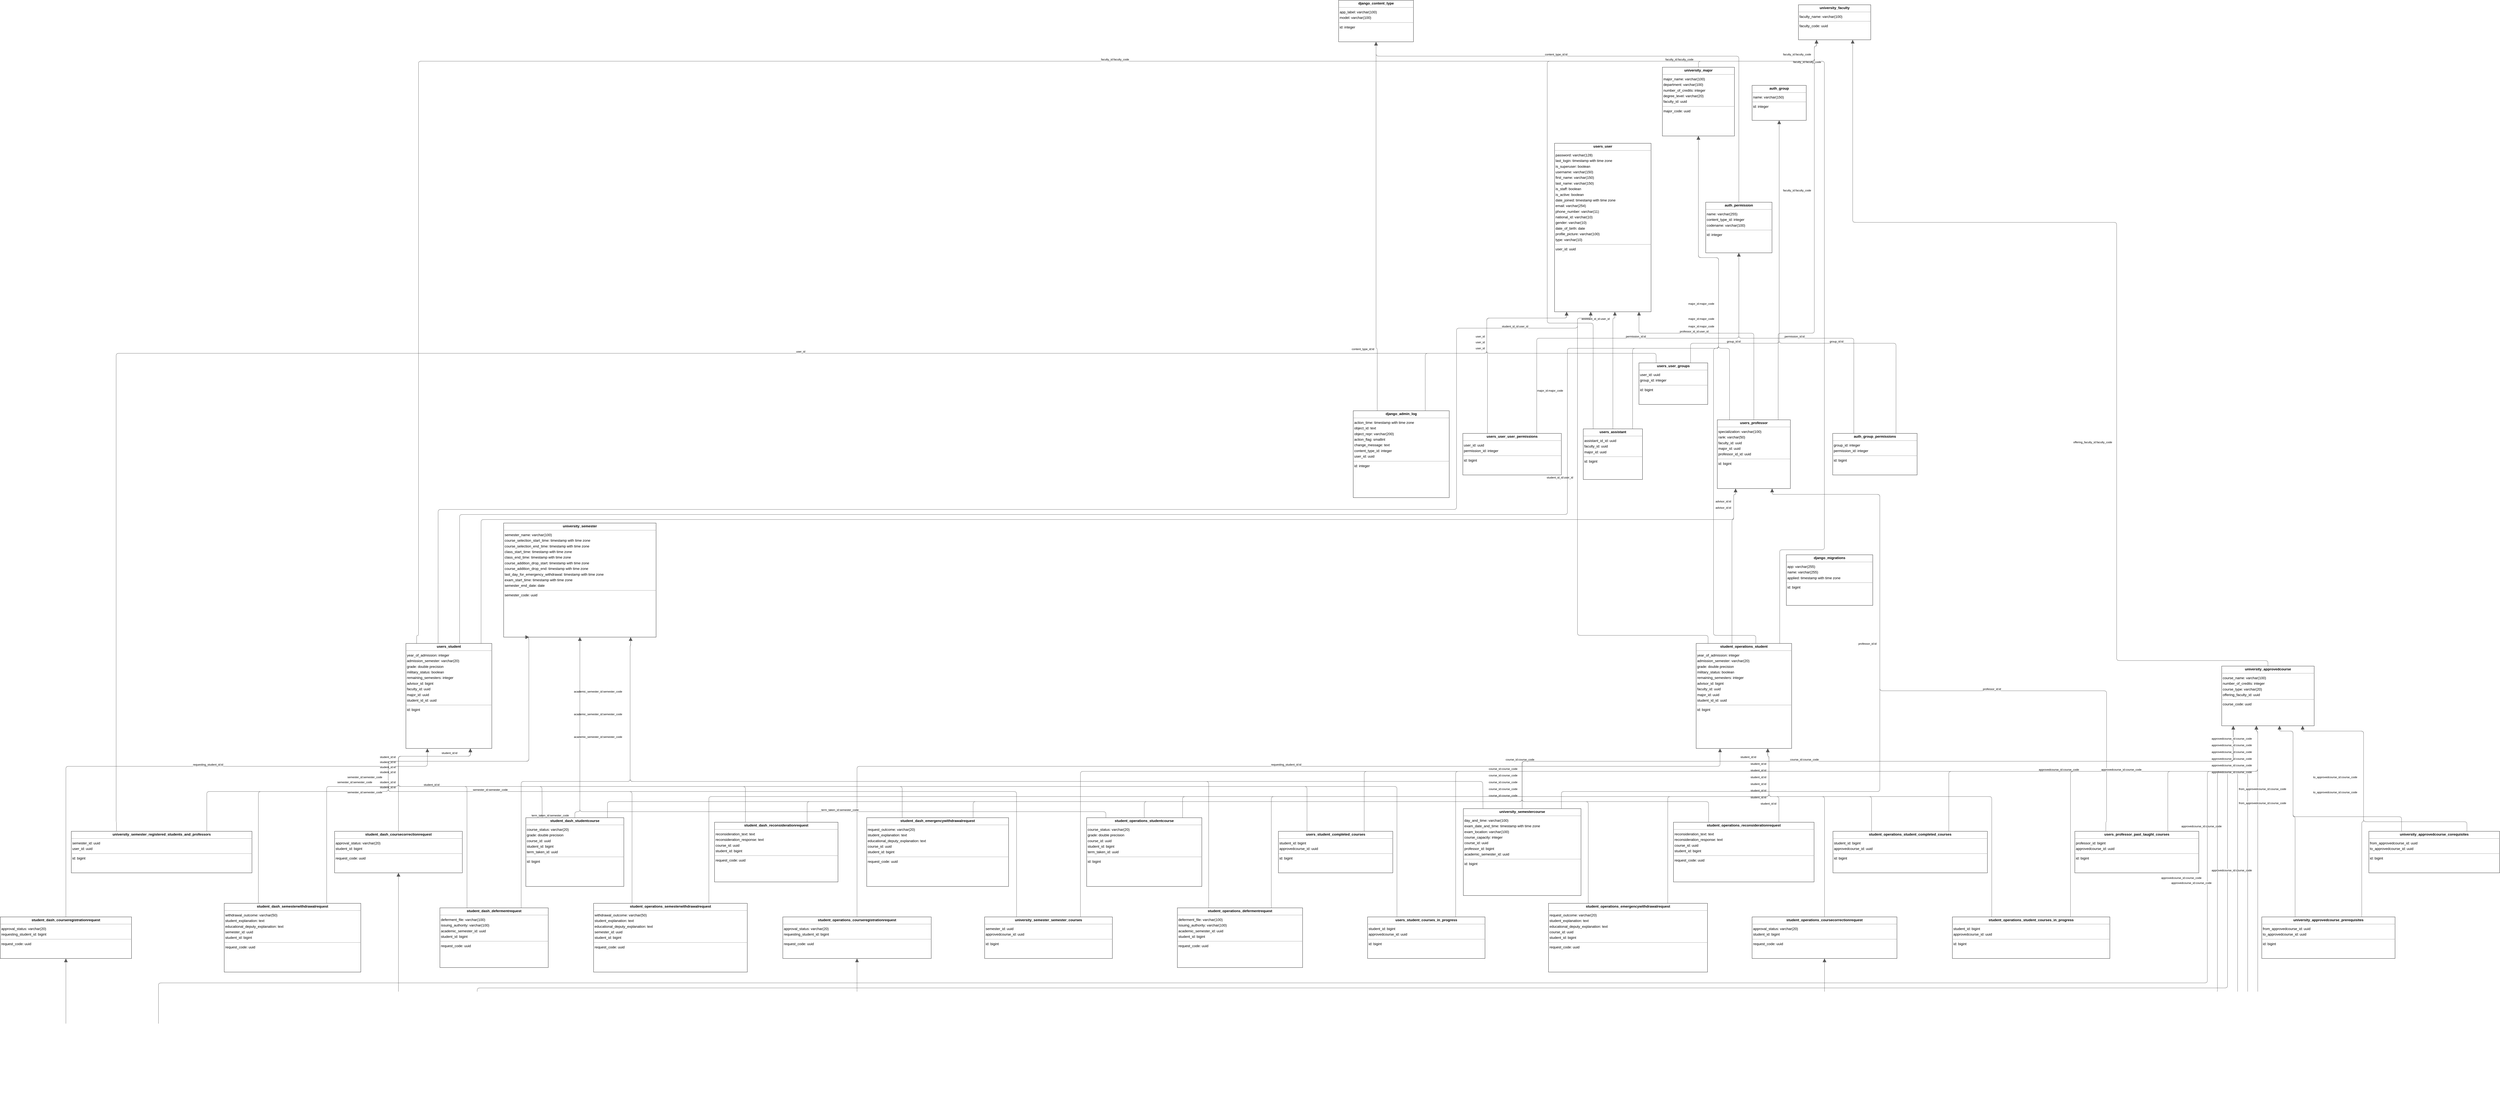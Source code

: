 <mxGraphModel dx="0" dy="0" grid="1" gridSize="10" guides="1" tooltips="1" connect="1" arrows="1" fold="1" page="0" pageScale="1" background="none" math="0" shadow="0">
  <root>
    <mxCell id="0" />
    <mxCell id="1" parent="0" />
    <mxCell id="node17" parent="1" vertex="1" value="&lt;p style=&quot;margin:0px;margin-top:4px;text-align:center;&quot;&gt;&lt;b&gt;auth_group&lt;/b&gt;&lt;/p&gt;&lt;hr size=&quot;1&quot;/&gt;&lt;p style=&quot;margin:0 0 0 4px;line-height:1.6;&quot;&gt; name: varchar(150)&lt;/p&gt;&lt;hr size=&quot;1&quot;/&gt;&lt;p style=&quot;margin:0 0 0 4px;line-height:1.6;&quot;&gt; id: integer&lt;/p&gt;" style="verticalAlign=top;align=left;overflow=fill;fontSize=14;fontFamily=Helvetica;html=1;rounded=0;shadow=0;comic=0;labelBackgroundColor=none;strokeWidth=1;">
      <mxGeometry x="6544" y="4" width="215" height="139" as="geometry" />
    </mxCell>
    <mxCell id="node20" parent="1" vertex="1" value="&lt;p style=&quot;margin:0px;margin-top:4px;text-align:center;&quot;&gt;&lt;b&gt;auth_group_permissions&lt;/b&gt;&lt;/p&gt;&lt;hr size=&quot;1&quot;/&gt;&lt;p style=&quot;margin:0 0 0 4px;line-height:1.6;&quot;&gt; group_id: integer&lt;br/&gt; permission_id: integer&lt;/p&gt;&lt;hr size=&quot;1&quot;/&gt;&lt;p style=&quot;margin:0 0 0 4px;line-height:1.6;&quot;&gt; id: bigint&lt;/p&gt;" style="verticalAlign=top;align=left;overflow=fill;fontSize=14;fontFamily=Helvetica;html=1;rounded=0;shadow=0;comic=0;labelBackgroundColor=none;strokeWidth=1;">
      <mxGeometry x="6864" y="1386" width="335" height="165" as="geometry" />
    </mxCell>
    <mxCell id="node31" parent="1" vertex="1" value="&lt;p style=&quot;margin:0px;margin-top:4px;text-align:center;&quot;&gt;&lt;b&gt;auth_permission&lt;/b&gt;&lt;/p&gt;&lt;hr size=&quot;1&quot;/&gt;&lt;p style=&quot;margin:0 0 0 4px;line-height:1.6;&quot;&gt; name: varchar(255)&lt;br/&gt; content_type_id: integer&lt;br/&gt; codename: varchar(100)&lt;/p&gt;&lt;hr size=&quot;1&quot;/&gt;&lt;p style=&quot;margin:0 0 0 4px;line-height:1.6;&quot;&gt; id: integer&lt;/p&gt;" style="verticalAlign=top;align=left;overflow=fill;fontSize=14;fontFamily=Helvetica;html=1;rounded=0;shadow=0;comic=0;labelBackgroundColor=none;strokeWidth=1;">
      <mxGeometry x="6360" y="468" width="263" height="201" as="geometry" />
    </mxCell>
    <mxCell id="node37" parent="1" vertex="1" value="&lt;p style=&quot;margin:0px;margin-top:4px;text-align:center;&quot;&gt;&lt;b&gt;django_admin_log&lt;/b&gt;&lt;/p&gt;&lt;hr size=&quot;1&quot;/&gt;&lt;p style=&quot;margin:0 0 0 4px;line-height:1.6;&quot;&gt; action_time: timestamp with time zone&lt;br/&gt; object_id: text&lt;br/&gt; object_repr: varchar(200)&lt;br/&gt; action_flag: smallint&lt;br/&gt; change_message: text&lt;br/&gt; content_type_id: integer&lt;br/&gt; user_id: uuid&lt;/p&gt;&lt;hr size=&quot;1&quot;/&gt;&lt;p style=&quot;margin:0 0 0 4px;line-height:1.6;&quot;&gt; id: integer&lt;/p&gt;" style="verticalAlign=top;align=left;overflow=fill;fontSize=14;fontFamily=Helvetica;html=1;rounded=0;shadow=0;comic=0;labelBackgroundColor=none;strokeWidth=1;">
      <mxGeometry x="4961" y="1296" width="381" height="345" as="geometry" />
    </mxCell>
    <mxCell id="node23" parent="1" vertex="1" value="&lt;p style=&quot;margin:0px;margin-top:4px;text-align:center;&quot;&gt;&lt;b&gt;django_content_type&lt;/b&gt;&lt;/p&gt;&lt;hr size=&quot;1&quot;/&gt;&lt;p style=&quot;margin:0 0 0 4px;line-height:1.6;&quot;&gt; app_label: varchar(100)&lt;br/&gt; model: varchar(100)&lt;/p&gt;&lt;hr size=&quot;1&quot;/&gt;&lt;p style=&quot;margin:0 0 0 4px;line-height:1.6;&quot;&gt; id: integer&lt;/p&gt;" style="verticalAlign=top;align=left;overflow=fill;fontSize=14;fontFamily=Helvetica;html=1;rounded=0;shadow=0;comic=0;labelBackgroundColor=none;strokeWidth=1;">
      <mxGeometry x="4903" y="-334" width="297" height="165" as="geometry" />
    </mxCell>
    <mxCell id="node26" parent="1" vertex="1" value="&lt;p style=&quot;margin:0px;margin-top:4px;text-align:center;&quot;&gt;&lt;b&gt;django_migrations&lt;/b&gt;&lt;/p&gt;&lt;hr size=&quot;1&quot;/&gt;&lt;p style=&quot;margin:0 0 0 4px;line-height:1.6;&quot;&gt; app: varchar(255)&lt;br/&gt; name: varchar(255)&lt;br/&gt; applied: timestamp with time zone&lt;/p&gt;&lt;hr size=&quot;1&quot;/&gt;&lt;p style=&quot;margin:0 0 0 4px;line-height:1.6;&quot;&gt; id: bigint&lt;/p&gt;" style="verticalAlign=top;align=left;overflow=fill;fontSize=14;fontFamily=Helvetica;html=1;rounded=0;shadow=0;comic=0;labelBackgroundColor=none;strokeWidth=1;">
      <mxGeometry x="6680" y="1868" width="343" height="201" as="geometry" />
    </mxCell>
    <mxCell id="node5" parent="1" vertex="1" value="&lt;p style=&quot;margin:0px;margin-top:4px;text-align:center;&quot;&gt;&lt;b&gt;django_session&lt;/b&gt;&lt;/p&gt;&lt;hr size=&quot;1&quot;/&gt;&lt;p style=&quot;margin:0 0 0 4px;line-height:1.6;&quot;&gt; session_data: text&lt;br/&gt; expire_date: timestamp with time zone&lt;/p&gt;&lt;hr size=&quot;1&quot;/&gt;&lt;p style=&quot;margin:0 0 0 4px;line-height:1.6;&quot;&gt; session_key: varchar(40)&lt;/p&gt;" style="verticalAlign=top;align=left;overflow=fill;fontSize=14;fontFamily=Helvetica;html=1;rounded=0;shadow=0;comic=0;labelBackgroundColor=none;strokeWidth=1;">
      <mxGeometry x="8539" y="3926" width="384" height="165" as="geometry" />
    </mxCell>
    <mxCell id="node22" parent="1" vertex="1" value="&lt;p style=&quot;margin:0px;margin-top:4px;text-align:center;&quot;&gt;&lt;b&gt;student_dash_coursecorrectionrequest&lt;/b&gt;&lt;/p&gt;&lt;hr size=&quot;1&quot;/&gt;&lt;p style=&quot;margin:0 0 0 4px;line-height:1.6;&quot;&gt; approval_status: varchar(20)&lt;br/&gt; student_id: bigint&lt;/p&gt;&lt;hr size=&quot;1&quot;/&gt;&lt;p style=&quot;margin:0 0 0 4px;line-height:1.6;&quot;&gt; request_code: uuid&lt;/p&gt;" style="verticalAlign=top;align=left;overflow=fill;fontSize=14;fontFamily=Helvetica;html=1;rounded=0;shadow=0;comic=0;labelBackgroundColor=none;strokeWidth=1;">
      <mxGeometry x="918" y="2966" width="507" height="165" as="geometry" />
    </mxCell>
    <mxCell id="node36" parent="1" vertex="1" value="&lt;p style=&quot;margin:0px;margin-top:4px;text-align:center;&quot;&gt;&lt;b&gt;student_dash_coursecorrectionrequest_added_courses&lt;/b&gt;&lt;/p&gt;&lt;hr size=&quot;1&quot;/&gt;&lt;p style=&quot;margin:0 0 0 4px;line-height:1.6;&quot;&gt; coursecorrectionrequest_id: uuid&lt;br/&gt; approvedcourse_id: uuid&lt;/p&gt;&lt;hr size=&quot;1&quot;/&gt;&lt;p style=&quot;margin:0 0 0 4px;line-height:1.6;&quot;&gt; id: bigint&lt;/p&gt;" style="verticalAlign=top;align=left;overflow=fill;fontSize=14;fontFamily=Helvetica;html=1;rounded=0;shadow=0;comic=0;labelBackgroundColor=none;strokeWidth=1;">
      <mxGeometry x="965" y="3726" width="692" height="165" as="geometry" />
    </mxCell>
    <mxCell id="node40" parent="1" vertex="1" value="&lt;p style=&quot;margin:0px;margin-top:4px;text-align:center;&quot;&gt;&lt;b&gt;student_dash_coursecorrectionrequest_dropped_courses&lt;/b&gt;&lt;/p&gt;&lt;hr size=&quot;1&quot;/&gt;&lt;p style=&quot;margin:0 0 0 4px;line-height:1.6;&quot;&gt; coursecorrectionrequest_id: uuid&lt;br/&gt; approvedcourse_id: uuid&lt;/p&gt;&lt;hr size=&quot;1&quot;/&gt;&lt;p style=&quot;margin:0 0 0 4px;line-height:1.6;&quot;&gt; id: bigint&lt;/p&gt;" style="verticalAlign=top;align=left;overflow=fill;fontSize=14;fontFamily=Helvetica;html=1;rounded=0;shadow=0;comic=0;labelBackgroundColor=none;strokeWidth=1;">
      <mxGeometry x="7353" y="3926" width="717" height="165" as="geometry" />
    </mxCell>
    <mxCell id="node33" parent="1" vertex="1" value="&lt;p style=&quot;margin:0px;margin-top:4px;text-align:center;&quot;&gt;&lt;b&gt;student_dash_courseregistrationrequest&lt;/b&gt;&lt;/p&gt;&lt;hr size=&quot;1&quot;/&gt;&lt;p style=&quot;margin:0 0 0 4px;line-height:1.6;&quot;&gt; approval_status: varchar(20)&lt;br/&gt; requesting_student_id: bigint&lt;/p&gt;&lt;hr size=&quot;1&quot;/&gt;&lt;p style=&quot;margin:0 0 0 4px;line-height:1.6;&quot;&gt; request_code: uuid&lt;/p&gt;" style="verticalAlign=top;align=left;overflow=fill;fontSize=14;fontFamily=Helvetica;html=1;rounded=0;shadow=0;comic=0;labelBackgroundColor=none;strokeWidth=1;">
      <mxGeometry x="-409" y="3306" width="521" height="165" as="geometry" />
    </mxCell>
    <mxCell id="node16" parent="1" vertex="1" value="&lt;p style=&quot;margin:0px;margin-top:4px;text-align:center;&quot;&gt;&lt;b&gt;student_dash_courseregistrationrequest_requested_courses&lt;/b&gt;&lt;/p&gt;&lt;hr size=&quot;1&quot;/&gt;&lt;p style=&quot;margin:0 0 0 4px;line-height:1.6;&quot;&gt; courseregistrationrequest_id: uuid&lt;br/&gt; approvedcourse_id: uuid&lt;/p&gt;&lt;hr size=&quot;1&quot;/&gt;&lt;p style=&quot;margin:0 0 0 4px;line-height:1.6;&quot;&gt; id: bigint&lt;/p&gt;" style="verticalAlign=top;align=left;overflow=fill;fontSize=14;fontFamily=Helvetica;html=1;rounded=0;shadow=0;comic=0;labelBackgroundColor=none;strokeWidth=1;">
      <mxGeometry x="-345" y="3926" width="752" height="165" as="geometry" />
    </mxCell>
    <mxCell id="node35" parent="1" vertex="1" value="&lt;p style=&quot;margin:0px;margin-top:4px;text-align:center;&quot;&gt;&lt;b&gt;student_dash_defermentrequest&lt;/b&gt;&lt;/p&gt;&lt;hr size=&quot;1&quot;/&gt;&lt;p style=&quot;margin:0 0 0 4px;line-height:1.6;&quot;&gt; deferment_file: varchar(100)&lt;br/&gt; issuing_authority: varchar(100)&lt;br/&gt; academic_semester_id: uuid&lt;br/&gt; student_id: bigint&lt;/p&gt;&lt;hr size=&quot;1&quot;/&gt;&lt;p style=&quot;margin:0 0 0 4px;line-height:1.6;&quot;&gt; request_code: uuid&lt;/p&gt;" style="verticalAlign=top;align=left;overflow=fill;fontSize=14;fontFamily=Helvetica;html=1;rounded=0;shadow=0;comic=0;labelBackgroundColor=none;strokeWidth=1;">
      <mxGeometry x="1336" y="3270" width="430" height="237" as="geometry" />
    </mxCell>
    <mxCell id="node11" parent="1" vertex="1" value="&lt;p style=&quot;margin:0px;margin-top:4px;text-align:center;&quot;&gt;&lt;b&gt;student_dash_emergencywithdrawalrequest&lt;/b&gt;&lt;/p&gt;&lt;hr size=&quot;1&quot;/&gt;&lt;p style=&quot;margin:0 0 0 4px;line-height:1.6;&quot;&gt; request_outcome: varchar(20)&lt;br/&gt; student_explanation: text&lt;br/&gt; educational_deputy_explanation: text&lt;br/&gt; course_id: uuid&lt;br/&gt; student_id: bigint&lt;/p&gt;&lt;hr size=&quot;1&quot;/&gt;&lt;p style=&quot;margin:0 0 0 4px;line-height:1.6;&quot;&gt; request_code: uuid&lt;/p&gt;" style="verticalAlign=top;align=left;overflow=fill;fontSize=14;fontFamily=Helvetica;html=1;rounded=0;shadow=0;comic=0;labelBackgroundColor=none;strokeWidth=1;">
      <mxGeometry x="3030" y="2912" width="563" height="273" as="geometry" />
    </mxCell>
    <mxCell id="node8" parent="1" vertex="1" value="&lt;p style=&quot;margin:0px;margin-top:4px;text-align:center;&quot;&gt;&lt;b&gt;student_dash_reconsiderationrequest&lt;/b&gt;&lt;/p&gt;&lt;hr size=&quot;1&quot;/&gt;&lt;p style=&quot;margin:0 0 0 4px;line-height:1.6;&quot;&gt; reconsideration_text: text&lt;br/&gt; reconsideration_response: text&lt;br/&gt; course_id: uuid&lt;br/&gt; student_id: bigint&lt;/p&gt;&lt;hr size=&quot;1&quot;/&gt;&lt;p style=&quot;margin:0 0 0 4px;line-height:1.6;&quot;&gt; request_code: uuid&lt;/p&gt;" style="verticalAlign=top;align=left;overflow=fill;fontSize=14;fontFamily=Helvetica;html=1;rounded=0;shadow=0;comic=0;labelBackgroundColor=none;strokeWidth=1;">
      <mxGeometry x="2426" y="2930" width="490" height="237" as="geometry" />
    </mxCell>
    <mxCell id="node18" parent="1" vertex="1" value="&lt;p style=&quot;margin:0px;margin-top:4px;text-align:center;&quot;&gt;&lt;b&gt;student_dash_semesterwithdrawalrequest&lt;/b&gt;&lt;/p&gt;&lt;hr size=&quot;1&quot;/&gt;&lt;p style=&quot;margin:0 0 0 4px;line-height:1.6;&quot;&gt; withdrawal_outcome: varchar(50)&lt;br/&gt; student_explanation: text&lt;br/&gt; educational_deputy_explanation: text&lt;br/&gt; semester_id: uuid&lt;br/&gt; student_id: bigint&lt;/p&gt;&lt;hr size=&quot;1&quot;/&gt;&lt;p style=&quot;margin:0 0 0 4px;line-height:1.6;&quot;&gt; request_code: uuid&lt;/p&gt;" style="verticalAlign=top;align=left;overflow=fill;fontSize=14;fontFamily=Helvetica;html=1;rounded=0;shadow=0;comic=0;labelBackgroundColor=none;strokeWidth=1;">
      <mxGeometry x="480" y="3252" width="542" height="273" as="geometry" />
    </mxCell>
    <mxCell id="node32" parent="1" vertex="1" value="&lt;p style=&quot;margin:0px;margin-top:4px;text-align:center;&quot;&gt;&lt;b&gt;student_dash_studentcourse&lt;/b&gt;&lt;/p&gt;&lt;hr size=&quot;1&quot;/&gt;&lt;p style=&quot;margin:0 0 0 4px;line-height:1.6;&quot;&gt; course_status: varchar(20)&lt;br/&gt; grade: double precision&lt;br/&gt; course_id: uuid&lt;br/&gt; student_id: bigint&lt;br/&gt; term_taken_id: uuid&lt;/p&gt;&lt;hr size=&quot;1&quot;/&gt;&lt;p style=&quot;margin:0 0 0 4px;line-height:1.6;&quot;&gt; id: bigint&lt;/p&gt;" style="verticalAlign=top;align=left;overflow=fill;fontSize=14;fontFamily=Helvetica;html=1;rounded=0;shadow=0;comic=0;labelBackgroundColor=none;strokeWidth=1;">
      <mxGeometry x="1677" y="2912" width="389" height="273" as="geometry" />
    </mxCell>
    <mxCell id="node4" parent="1" vertex="1" value="&lt;p style=&quot;margin:0px;margin-top:4px;text-align:center;&quot;&gt;&lt;b&gt;student_operations_coursecorrectionrequest&lt;/b&gt;&lt;/p&gt;&lt;hr size=&quot;1&quot;/&gt;&lt;p style=&quot;margin:0 0 0 4px;line-height:1.6;&quot;&gt; approval_status: varchar(20)&lt;br/&gt; student_id: bigint&lt;/p&gt;&lt;hr size=&quot;1&quot;/&gt;&lt;p style=&quot;margin:0 0 0 4px;line-height:1.6;&quot;&gt; request_code: uuid&lt;/p&gt;" style="verticalAlign=top;align=left;overflow=fill;fontSize=14;fontFamily=Helvetica;html=1;rounded=0;shadow=0;comic=0;labelBackgroundColor=none;strokeWidth=1;">
      <mxGeometry x="6544" y="3306" width="575" height="165" as="geometry" />
    </mxCell>
    <mxCell id="node44" parent="1" vertex="1" value="&lt;p style=&quot;margin:0px;margin-top:4px;text-align:center;&quot;&gt;&lt;b&gt;student_operations_coursecorrectionrequest_added_courses&lt;/b&gt;&lt;/p&gt;&lt;hr size=&quot;1&quot;/&gt;&lt;p style=&quot;margin:0 0 0 4px;line-height:1.6;&quot;&gt; coursecorrectionrequest_id: uuid&lt;br/&gt; approvedcourse_id: uuid&lt;/p&gt;&lt;hr size=&quot;1&quot;/&gt;&lt;p style=&quot;margin:0 0 0 4px;line-height:1.6;&quot;&gt; id: bigint&lt;/p&gt;" style="verticalAlign=top;align=left;overflow=fill;fontSize=14;fontFamily=Helvetica;html=1;rounded=0;shadow=0;comic=0;labelBackgroundColor=none;strokeWidth=1;">
      <mxGeometry x="6752" y="3726" width="759" height="165" as="geometry" />
    </mxCell>
    <mxCell id="node46" parent="1" vertex="1" value="&lt;p style=&quot;margin:0px;margin-top:4px;text-align:center;&quot;&gt;&lt;b&gt;student_operations_coursecorrectionrequest_dropped_courses&lt;/b&gt;&lt;/p&gt;&lt;hr size=&quot;1&quot;/&gt;&lt;p style=&quot;margin:0 0 0 4px;line-height:1.6;&quot;&gt; coursecorrectionrequest_id: uuid&lt;br/&gt; approvedcourse_id: uuid&lt;/p&gt;&lt;hr size=&quot;1&quot;/&gt;&lt;p style=&quot;margin:0 0 0 4px;line-height:1.6;&quot;&gt; id: bigint&lt;/p&gt;" style="verticalAlign=top;align=left;overflow=fill;fontSize=14;fontFamily=Helvetica;html=1;rounded=0;shadow=0;comic=0;labelBackgroundColor=none;strokeWidth=1;">
      <mxGeometry x="7919" y="3726" width="785" height="165" as="geometry" />
    </mxCell>
    <mxCell id="node2" parent="1" vertex="1" value="&lt;p style=&quot;margin:0px;margin-top:4px;text-align:center;&quot;&gt;&lt;b&gt;student_operations_courseregistrationrequest&lt;/b&gt;&lt;/p&gt;&lt;hr size=&quot;1&quot;/&gt;&lt;p style=&quot;margin:0 0 0 4px;line-height:1.6;&quot;&gt; approval_status: varchar(20)&lt;br/&gt; requesting_student_id: bigint&lt;/p&gt;&lt;hr size=&quot;1&quot;/&gt;&lt;p style=&quot;margin:0 0 0 4px;line-height:1.6;&quot;&gt; request_code: uuid&lt;/p&gt;" style="verticalAlign=top;align=left;overflow=fill;fontSize=14;fontFamily=Helvetica;html=1;rounded=0;shadow=0;comic=0;labelBackgroundColor=none;strokeWidth=1;">
      <mxGeometry x="2697" y="3306" width="589" height="165" as="geometry" />
    </mxCell>
    <mxCell id="node42" parent="1" vertex="1" value="&lt;p style=&quot;margin:0px;margin-top:4px;text-align:center;&quot;&gt;&lt;b&gt;student_operations_courseregistrationrequest_requested_courses&lt;/b&gt;&lt;/p&gt;&lt;hr size=&quot;1&quot;/&gt;&lt;p style=&quot;margin:0 0 0 4px;line-height:1.6;&quot;&gt; courseregistrationrequest_id: uuid&lt;br/&gt; approvedcourse_id: uuid&lt;/p&gt;&lt;hr size=&quot;1&quot;/&gt;&lt;p style=&quot;margin:0 0 0 4px;line-height:1.6;&quot;&gt; id: bigint&lt;/p&gt;" style="verticalAlign=top;align=left;overflow=fill;fontSize=14;fontFamily=Helvetica;html=1;rounded=0;shadow=0;comic=0;labelBackgroundColor=none;strokeWidth=1;">
      <mxGeometry x="6122" y="3926" width="819" height="165" as="geometry" />
    </mxCell>
    <mxCell id="node12" parent="1" vertex="1" value="&lt;p style=&quot;margin:0px;margin-top:4px;text-align:center;&quot;&gt;&lt;b&gt;student_operations_defermentrequest&lt;/b&gt;&lt;/p&gt;&lt;hr size=&quot;1&quot;/&gt;&lt;p style=&quot;margin:0 0 0 4px;line-height:1.6;&quot;&gt; deferment_file: varchar(100)&lt;br/&gt; issuing_authority: varchar(100)&lt;br/&gt; academic_semester_id: uuid&lt;br/&gt; student_id: bigint&lt;/p&gt;&lt;hr size=&quot;1&quot;/&gt;&lt;p style=&quot;margin:0 0 0 4px;line-height:1.6;&quot;&gt; request_code: uuid&lt;/p&gt;" style="verticalAlign=top;align=left;overflow=fill;fontSize=14;fontFamily=Helvetica;html=1;rounded=0;shadow=0;comic=0;labelBackgroundColor=none;strokeWidth=1;">
      <mxGeometry x="4263" y="3270" width="497" height="237" as="geometry" />
    </mxCell>
    <mxCell id="node38" parent="1" vertex="1" value="&lt;p style=&quot;margin:0px;margin-top:4px;text-align:center;&quot;&gt;&lt;b&gt;student_operations_emergencywithdrawalrequest&lt;/b&gt;&lt;/p&gt;&lt;hr size=&quot;1&quot;/&gt;&lt;p style=&quot;margin:0 0 0 4px;line-height:1.6;&quot;&gt; request_outcome: varchar(20)&lt;br/&gt; student_explanation: text&lt;br/&gt; educational_deputy_explanation: text&lt;br/&gt; course_id: uuid&lt;br/&gt; student_id: bigint&lt;/p&gt;&lt;hr size=&quot;1&quot;/&gt;&lt;p style=&quot;margin:0 0 0 4px;line-height:1.6;&quot;&gt; request_code: uuid&lt;/p&gt;" style="verticalAlign=top;align=left;overflow=fill;fontSize=14;fontFamily=Helvetica;html=1;rounded=0;shadow=0;comic=0;labelBackgroundColor=none;strokeWidth=1;">
      <mxGeometry x="5736" y="3252" width="631" height="273" as="geometry" />
    </mxCell>
    <mxCell id="node14" parent="1" vertex="1" value="&lt;p style=&quot;margin:0px;margin-top:4px;text-align:center;&quot;&gt;&lt;b&gt;student_operations_reconsiderationrequest&lt;/b&gt;&lt;/p&gt;&lt;hr size=&quot;1&quot;/&gt;&lt;p style=&quot;margin:0 0 0 4px;line-height:1.6;&quot;&gt; reconsideration_text: text&lt;br/&gt; reconsideration_response: text&lt;br/&gt; course_id: uuid&lt;br/&gt; student_id: bigint&lt;/p&gt;&lt;hr size=&quot;1&quot;/&gt;&lt;p style=&quot;margin:0 0 0 4px;line-height:1.6;&quot;&gt; request_code: uuid&lt;/p&gt;" style="verticalAlign=top;align=left;overflow=fill;fontSize=14;fontFamily=Helvetica;html=1;rounded=0;shadow=0;comic=0;labelBackgroundColor=none;strokeWidth=1;">
      <mxGeometry x="6232" y="2930" width="558" height="237" as="geometry" />
    </mxCell>
    <mxCell id="node34" parent="1" vertex="1" value="&lt;p style=&quot;margin:0px;margin-top:4px;text-align:center;&quot;&gt;&lt;b&gt;student_operations_semesterwithdrawalrequest&lt;/b&gt;&lt;/p&gt;&lt;hr size=&quot;1&quot;/&gt;&lt;p style=&quot;margin:0 0 0 4px;line-height:1.6;&quot;&gt; withdrawal_outcome: varchar(50)&lt;br/&gt; student_explanation: text&lt;br/&gt; educational_deputy_explanation: text&lt;br/&gt; semester_id: uuid&lt;br/&gt; student_id: bigint&lt;/p&gt;&lt;hr size=&quot;1&quot;/&gt;&lt;p style=&quot;margin:0 0 0 4px;line-height:1.6;&quot;&gt; request_code: uuid&lt;/p&gt;" style="verticalAlign=top;align=left;overflow=fill;fontSize=14;fontFamily=Helvetica;html=1;rounded=0;shadow=0;comic=0;labelBackgroundColor=none;strokeWidth=1;">
      <mxGeometry x="1946" y="3252" width="610" height="273" as="geometry" />
    </mxCell>
    <mxCell id="node25" parent="1" vertex="1" value="&lt;p style=&quot;margin:0px;margin-top:4px;text-align:center;&quot;&gt;&lt;b&gt;student_operations_student&lt;/b&gt;&lt;/p&gt;&lt;hr size=&quot;1&quot;/&gt;&lt;p style=&quot;margin:0 0 0 4px;line-height:1.6;&quot;&gt; year_of_admission: integer&lt;br/&gt; admission_semester: varchar(20)&lt;br/&gt; grade: double precision&lt;br/&gt; military_status: boolean&lt;br/&gt; remaining_semesters: integer&lt;br/&gt; advisor_id: bigint&lt;br/&gt; faculty_id: uuid&lt;br/&gt; major_id: uuid&lt;br/&gt; student_id_id: uuid&lt;/p&gt;&lt;hr size=&quot;1&quot;/&gt;&lt;p style=&quot;margin:0 0 0 4px;line-height:1.6;&quot;&gt; id: bigint&lt;/p&gt;" style="verticalAlign=top;align=left;overflow=fill;fontSize=14;fontFamily=Helvetica;html=1;rounded=0;shadow=0;comic=0;labelBackgroundColor=none;strokeWidth=1;">
      <mxGeometry x="6322" y="2220" width="379" height="417" as="geometry" />
    </mxCell>
    <mxCell id="node29" parent="1" vertex="1" value="&lt;p style=&quot;margin:0px;margin-top:4px;text-align:center;&quot;&gt;&lt;b&gt;student_operations_student_completed_courses&lt;/b&gt;&lt;/p&gt;&lt;hr size=&quot;1&quot;/&gt;&lt;p style=&quot;margin:0 0 0 4px;line-height:1.6;&quot;&gt; student_id: bigint&lt;br/&gt; approvedcourse_id: uuid&lt;/p&gt;&lt;hr size=&quot;1&quot;/&gt;&lt;p style=&quot;margin:0 0 0 4px;line-height:1.6;&quot;&gt; id: bigint&lt;/p&gt;" style="verticalAlign=top;align=left;overflow=fill;fontSize=14;fontFamily=Helvetica;html=1;rounded=0;shadow=0;comic=0;labelBackgroundColor=none;strokeWidth=1;">
      <mxGeometry x="6865" y="2966" width="613" height="165" as="geometry" />
    </mxCell>
    <mxCell id="node0" parent="1" vertex="1" value="&lt;p style=&quot;margin:0px;margin-top:4px;text-align:center;&quot;&gt;&lt;b&gt;student_operations_student_courses_in_progress&lt;/b&gt;&lt;/p&gt;&lt;hr size=&quot;1&quot;/&gt;&lt;p style=&quot;margin:0 0 0 4px;line-height:1.6;&quot;&gt; student_id: bigint&lt;br/&gt; approvedcourse_id: uuid&lt;/p&gt;&lt;hr size=&quot;1&quot;/&gt;&lt;p style=&quot;margin:0 0 0 4px;line-height:1.6;&quot;&gt; id: bigint&lt;/p&gt;" style="verticalAlign=top;align=left;overflow=fill;fontSize=14;fontFamily=Helvetica;html=1;rounded=0;shadow=0;comic=0;labelBackgroundColor=none;strokeWidth=1;">
      <mxGeometry x="7339" y="3306" width="625" height="165" as="geometry" />
    </mxCell>
    <mxCell id="node21" parent="1" vertex="1" value="&lt;p style=&quot;margin:0px;margin-top:4px;text-align:center;&quot;&gt;&lt;b&gt;student_operations_studentcourse&lt;/b&gt;&lt;/p&gt;&lt;hr size=&quot;1&quot;/&gt;&lt;p style=&quot;margin:0 0 0 4px;line-height:1.6;&quot;&gt; course_status: varchar(20)&lt;br/&gt; grade: double precision&lt;br/&gt; course_id: uuid&lt;br/&gt; student_id: bigint&lt;br/&gt; term_taken_id: uuid&lt;/p&gt;&lt;hr size=&quot;1&quot;/&gt;&lt;p style=&quot;margin:0 0 0 4px;line-height:1.6;&quot;&gt; id: bigint&lt;/p&gt;" style="verticalAlign=top;align=left;overflow=fill;fontSize=14;fontFamily=Helvetica;html=1;rounded=0;shadow=0;comic=0;labelBackgroundColor=none;strokeWidth=1;">
      <mxGeometry x="3903" y="2912" width="457" height="273" as="geometry" />
    </mxCell>
    <mxCell id="node27" parent="1" vertex="1" value="&lt;p style=&quot;margin:0px;margin-top:4px;text-align:center;&quot;&gt;&lt;b&gt;university_approvedcourse&lt;/b&gt;&lt;/p&gt;&lt;hr size=&quot;1&quot;/&gt;&lt;p style=&quot;margin:0 0 0 4px;line-height:1.6;&quot;&gt; course_name: varchar(100)&lt;br/&gt; number_of_credits: integer&lt;br/&gt; course_type: varchar(20)&lt;br/&gt; offering_faculty_id: uuid&lt;/p&gt;&lt;hr size=&quot;1&quot;/&gt;&lt;p style=&quot;margin:0 0 0 4px;line-height:1.6;&quot;&gt; course_code: uuid&lt;/p&gt;" style="verticalAlign=top;align=left;overflow=fill;fontSize=14;fontFamily=Helvetica;html=1;rounded=0;shadow=0;comic=0;labelBackgroundColor=none;strokeWidth=1;">
      <mxGeometry x="8408" y="2310" width="367" height="237" as="geometry" />
    </mxCell>
    <mxCell id="node10" parent="1" vertex="1" value="&lt;p style=&quot;margin:0px;margin-top:4px;text-align:center;&quot;&gt;&lt;b&gt;university_approvedcourse_corequisites&lt;/b&gt;&lt;/p&gt;&lt;hr size=&quot;1&quot;/&gt;&lt;p style=&quot;margin:0 0 0 4px;line-height:1.6;&quot;&gt; from_approvedcourse_id: uuid&lt;br/&gt; to_approvedcourse_id: uuid&lt;/p&gt;&lt;hr size=&quot;1&quot;/&gt;&lt;p style=&quot;margin:0 0 0 4px;line-height:1.6;&quot;&gt; id: bigint&lt;/p&gt;" style="verticalAlign=top;align=left;overflow=fill;fontSize=14;fontFamily=Helvetica;html=1;rounded=0;shadow=0;comic=0;labelBackgroundColor=none;strokeWidth=1;">
      <mxGeometry x="8992" y="2966" width="519" height="165" as="geometry" />
    </mxCell>
    <mxCell id="node41" parent="1" vertex="1" value="&lt;p style=&quot;margin:0px;margin-top:4px;text-align:center;&quot;&gt;&lt;b&gt;university_approvedcourse_prerequisites&lt;/b&gt;&lt;/p&gt;&lt;hr size=&quot;1&quot;/&gt;&lt;p style=&quot;margin:0 0 0 4px;line-height:1.6;&quot;&gt; from_approvedcourse_id: uuid&lt;br/&gt; to_approvedcourse_id: uuid&lt;/p&gt;&lt;hr size=&quot;1&quot;/&gt;&lt;p style=&quot;margin:0 0 0 4px;line-height:1.6;&quot;&gt; id: bigint&lt;/p&gt;" style="verticalAlign=top;align=left;overflow=fill;fontSize=14;fontFamily=Helvetica;html=1;rounded=0;shadow=0;comic=0;labelBackgroundColor=none;strokeWidth=1;">
      <mxGeometry x="8567" y="3306" width="529" height="165" as="geometry" />
    </mxCell>
    <mxCell id="node19" parent="1" vertex="1" value="&lt;p style=&quot;margin:0px;margin-top:4px;text-align:center;&quot;&gt;&lt;b&gt;university_faculty&lt;/b&gt;&lt;/p&gt;&lt;hr size=&quot;1&quot;/&gt;&lt;p style=&quot;margin:0 0 0 4px;line-height:1.6;&quot;&gt; faculty_name: varchar(100)&lt;/p&gt;&lt;hr size=&quot;1&quot;/&gt;&lt;p style=&quot;margin:0 0 0 4px;line-height:1.6;&quot;&gt; faculty_code: uuid&lt;/p&gt;" style="verticalAlign=top;align=left;overflow=fill;fontSize=14;fontFamily=Helvetica;html=1;rounded=0;shadow=0;comic=0;labelBackgroundColor=none;strokeWidth=1;">
      <mxGeometry x="6728" y="-316" width="287" height="139" as="geometry" />
    </mxCell>
    <mxCell id="node15" parent="1" vertex="1" value="&lt;p style=&quot;margin:0px;margin-top:4px;text-align:center;&quot;&gt;&lt;b&gt;university_major&lt;/b&gt;&lt;/p&gt;&lt;hr size=&quot;1&quot;/&gt;&lt;p style=&quot;margin:0 0 0 4px;line-height:1.6;&quot;&gt; major_name: varchar(100)&lt;br/&gt; department: varchar(100)&lt;br/&gt; number_of_credits: integer&lt;br/&gt; degree_level: varchar(20)&lt;br/&gt; faculty_id: uuid&lt;/p&gt;&lt;hr size=&quot;1&quot;/&gt;&lt;p style=&quot;margin:0 0 0 4px;line-height:1.6;&quot;&gt; major_code: uuid&lt;/p&gt;" style="verticalAlign=top;align=left;overflow=fill;fontSize=14;fontFamily=Helvetica;html=1;rounded=0;shadow=0;comic=0;labelBackgroundColor=none;strokeWidth=1;">
      <mxGeometry x="6188" y="-68" width="286" height="273" as="geometry" />
    </mxCell>
    <mxCell id="node6" parent="1" vertex="1" value="&lt;p style=&quot;margin:0px;margin-top:4px;text-align:center;&quot;&gt;&lt;b&gt;university_semester&lt;/b&gt;&lt;/p&gt;&lt;hr size=&quot;1&quot;/&gt;&lt;p style=&quot;margin:0 0 0 4px;line-height:1.6;&quot;&gt; semester_name: varchar(100)&lt;br/&gt; course_selection_start_time: timestamp with time zone&lt;br/&gt; course_selection_end_time: timestamp with time zone&lt;br/&gt; class_start_time: timestamp with time zone&lt;br/&gt; class_end_time: timestamp with time zone&lt;br/&gt; course_addition_drop_start: timestamp with time zone&lt;br/&gt; course_addition_drop_end: timestamp with time zone&lt;br/&gt; last_day_for_emergency_withdrawal: timestamp with time zone&lt;br/&gt; exam_start_time: timestamp with time zone&lt;br/&gt; semester_end_date: date&lt;/p&gt;&lt;hr size=&quot;1&quot;/&gt;&lt;p style=&quot;margin:0 0 0 4px;line-height:1.6;&quot;&gt; semester_code: uuid&lt;/p&gt;" style="verticalAlign=top;align=left;overflow=fill;fontSize=14;fontFamily=Helvetica;html=1;rounded=0;shadow=0;comic=0;labelBackgroundColor=none;strokeWidth=1;">
      <mxGeometry x="1589" y="1742" width="605" height="453" as="geometry" />
    </mxCell>
    <mxCell id="node13" parent="1" vertex="1" value="&lt;p style=&quot;margin:0px;margin-top:4px;text-align:center;&quot;&gt;&lt;b&gt;university_semester_registered_students_and_professors&lt;/b&gt;&lt;/p&gt;&lt;hr size=&quot;1&quot;/&gt;&lt;p style=&quot;margin:0 0 0 4px;line-height:1.6;&quot;&gt; semester_id: uuid&lt;br/&gt; user_id: uuid&lt;/p&gt;&lt;hr size=&quot;1&quot;/&gt;&lt;p style=&quot;margin:0 0 0 4px;line-height:1.6;&quot;&gt; id: bigint&lt;/p&gt;" style="verticalAlign=top;align=left;overflow=fill;fontSize=14;fontFamily=Helvetica;html=1;rounded=0;shadow=0;comic=0;labelBackgroundColor=none;strokeWidth=1;">
      <mxGeometry x="-127" y="2966" width="717" height="165" as="geometry" />
    </mxCell>
    <mxCell id="node43" parent="1" vertex="1" value="&lt;p style=&quot;margin:0px;margin-top:4px;text-align:center;&quot;&gt;&lt;b&gt;university_semester_semester_courses&lt;/b&gt;&lt;/p&gt;&lt;hr size=&quot;1&quot;/&gt;&lt;p style=&quot;margin:0 0 0 4px;line-height:1.6;&quot;&gt; semester_id: uuid&lt;br/&gt; approvedcourse_id: uuid&lt;/p&gt;&lt;hr size=&quot;1&quot;/&gt;&lt;p style=&quot;margin:0 0 0 4px;line-height:1.6;&quot;&gt; id: bigint&lt;/p&gt;" style="verticalAlign=top;align=left;overflow=fill;fontSize=14;fontFamily=Helvetica;html=1;rounded=0;shadow=0;comic=0;labelBackgroundColor=none;strokeWidth=1;">
      <mxGeometry x="3498" y="3306" width="507" height="165" as="geometry" />
    </mxCell>
    <mxCell id="node24" parent="1" vertex="1" value="&lt;p style=&quot;margin:0px;margin-top:4px;text-align:center;&quot;&gt;&lt;b&gt;university_semestercourse&lt;/b&gt;&lt;/p&gt;&lt;hr size=&quot;1&quot;/&gt;&lt;p style=&quot;margin:0 0 0 4px;line-height:1.6;&quot;&gt; day_and_time: varchar(100)&lt;br/&gt; exam_date_and_time: timestamp with time zone&lt;br/&gt; exam_location: varchar(100)&lt;br/&gt; course_capacity: integer&lt;br/&gt; course_id: uuid&lt;br/&gt; professor_id: bigint&lt;br/&gt; academic_semester_id: uuid&lt;/p&gt;&lt;hr size=&quot;1&quot;/&gt;&lt;p style=&quot;margin:0 0 0 4px;line-height:1.6;&quot;&gt; id: bigint&lt;/p&gt;" style="verticalAlign=top;align=left;overflow=fill;fontSize=14;fontFamily=Helvetica;html=1;rounded=0;shadow=0;comic=0;labelBackgroundColor=none;strokeWidth=1;">
      <mxGeometry x="5398" y="2876" width="467" height="345" as="geometry" />
    </mxCell>
    <mxCell id="node47" parent="1" vertex="1" value="&lt;p style=&quot;margin:0px;margin-top:4px;text-align:center;&quot;&gt;&lt;b&gt;users_assistant&lt;/b&gt;&lt;/p&gt;&lt;hr size=&quot;1&quot;/&gt;&lt;p style=&quot;margin:0 0 0 4px;line-height:1.6;&quot;&gt; assistant_id_id: uuid&lt;br/&gt; faculty_id: uuid&lt;br/&gt; major_id: uuid&lt;/p&gt;&lt;hr size=&quot;1&quot;/&gt;&lt;p style=&quot;margin:0 0 0 4px;line-height:1.6;&quot;&gt; id: bigint&lt;/p&gt;" style="verticalAlign=top;align=left;overflow=fill;fontSize=14;fontFamily=Helvetica;html=1;rounded=0;shadow=0;comic=0;labelBackgroundColor=none;strokeWidth=1;">
      <mxGeometry x="5874" y="1368" width="235" height="201" as="geometry" />
    </mxCell>
    <mxCell id="node28" parent="1" vertex="1" value="&lt;p style=&quot;margin:0px;margin-top:4px;text-align:center;&quot;&gt;&lt;b&gt;users_professor&lt;/b&gt;&lt;/p&gt;&lt;hr size=&quot;1&quot;/&gt;&lt;p style=&quot;margin:0 0 0 4px;line-height:1.6;&quot;&gt; specialization: varchar(100)&lt;br/&gt; rank: varchar(50)&lt;br/&gt; faculty_id: uuid&lt;br/&gt; major_id: uuid&lt;br/&gt; professor_id_id: uuid&lt;/p&gt;&lt;hr size=&quot;1&quot;/&gt;&lt;p style=&quot;margin:0 0 0 4px;line-height:1.6;&quot;&gt; id: bigint&lt;/p&gt;" style="verticalAlign=top;align=left;overflow=fill;fontSize=14;fontFamily=Helvetica;html=1;rounded=0;shadow=0;comic=0;labelBackgroundColor=none;strokeWidth=1;">
      <mxGeometry x="6406" y="1332" width="290" height="273" as="geometry" />
    </mxCell>
    <mxCell id="node9" parent="1" vertex="1" value="&lt;p style=&quot;margin:0px;margin-top:4px;text-align:center;&quot;&gt;&lt;b&gt;users_professor_past_taught_courses&lt;/b&gt;&lt;/p&gt;&lt;hr size=&quot;1&quot;/&gt;&lt;p style=&quot;margin:0 0 0 4px;line-height:1.6;&quot;&gt; professor_id: bigint&lt;br/&gt; approvedcourse_id: uuid&lt;/p&gt;&lt;hr size=&quot;1&quot;/&gt;&lt;p style=&quot;margin:0 0 0 4px;line-height:1.6;&quot;&gt; id: bigint&lt;/p&gt;" style="verticalAlign=top;align=left;overflow=fill;fontSize=14;fontFamily=Helvetica;html=1;rounded=0;shadow=0;comic=0;labelBackgroundColor=none;strokeWidth=1;">
      <mxGeometry x="7825" y="2966" width="492" height="165" as="geometry" />
    </mxCell>
    <mxCell id="node45" parent="1" vertex="1" value="&lt;p style=&quot;margin:0px;margin-top:4px;text-align:center;&quot;&gt;&lt;b&gt;users_student&lt;/b&gt;&lt;/p&gt;&lt;hr size=&quot;1&quot;/&gt;&lt;p style=&quot;margin:0 0 0 4px;line-height:1.6;&quot;&gt; year_of_admission: integer&lt;br/&gt; admission_semester: varchar(20)&lt;br/&gt; grade: double precision&lt;br/&gt; military_status: boolean&lt;br/&gt; remaining_semesters: integer&lt;br/&gt; advisor_id: bigint&lt;br/&gt; faculty_id: uuid&lt;br/&gt; major_id: uuid&lt;br/&gt; student_id_id: uuid&lt;/p&gt;&lt;hr size=&quot;1&quot;/&gt;&lt;p style=&quot;margin:0 0 0 4px;line-height:1.6;&quot;&gt; id: bigint&lt;/p&gt;" style="verticalAlign=top;align=left;overflow=fill;fontSize=14;fontFamily=Helvetica;html=1;rounded=0;shadow=0;comic=0;labelBackgroundColor=none;strokeWidth=1;">
      <mxGeometry x="1201" y="2220" width="341" height="417" as="geometry" />
    </mxCell>
    <mxCell id="node39" parent="1" vertex="1" value="&lt;p style=&quot;margin:0px;margin-top:4px;text-align:center;&quot;&gt;&lt;b&gt;users_student_completed_courses&lt;/b&gt;&lt;/p&gt;&lt;hr size=&quot;1&quot;/&gt;&lt;p style=&quot;margin:0 0 0 4px;line-height:1.6;&quot;&gt; student_id: bigint&lt;br/&gt; approvedcourse_id: uuid&lt;/p&gt;&lt;hr size=&quot;1&quot;/&gt;&lt;p style=&quot;margin:0 0 0 4px;line-height:1.6;&quot;&gt; id: bigint&lt;/p&gt;" style="verticalAlign=top;align=left;overflow=fill;fontSize=14;fontFamily=Helvetica;html=1;rounded=0;shadow=0;comic=0;labelBackgroundColor=none;strokeWidth=1;">
      <mxGeometry x="4664" y="2966" width="454" height="165" as="geometry" />
    </mxCell>
    <mxCell id="node30" parent="1" vertex="1" value="&lt;p style=&quot;margin:0px;margin-top:4px;text-align:center;&quot;&gt;&lt;b&gt;users_student_courses_in_progress&lt;/b&gt;&lt;/p&gt;&lt;hr size=&quot;1&quot;/&gt;&lt;p style=&quot;margin:0 0 0 4px;line-height:1.6;&quot;&gt; student_id: bigint&lt;br/&gt; approvedcourse_id: uuid&lt;/p&gt;&lt;hr size=&quot;1&quot;/&gt;&lt;p style=&quot;margin:0 0 0 4px;line-height:1.6;&quot;&gt; id: bigint&lt;/p&gt;" style="verticalAlign=top;align=left;overflow=fill;fontSize=14;fontFamily=Helvetica;html=1;rounded=0;shadow=0;comic=0;labelBackgroundColor=none;strokeWidth=1;">
      <mxGeometry x="5018" y="3306" width="466" height="165" as="geometry" />
    </mxCell>
    <mxCell id="node1" parent="1" vertex="1" value="&lt;p style=&quot;margin:0px;margin-top:4px;text-align:center;&quot;&gt;&lt;b&gt;users_user&lt;/b&gt;&lt;/p&gt;&lt;hr size=&quot;1&quot;/&gt;&lt;p style=&quot;margin:0 0 0 4px;line-height:1.6;&quot;&gt; password: varchar(128)&lt;br/&gt; last_login: timestamp with time zone&lt;br/&gt; is_superuser: boolean&lt;br/&gt; username: varchar(150)&lt;br/&gt; first_name: varchar(150)&lt;br/&gt; last_name: varchar(150)&lt;br/&gt; is_staff: boolean&lt;br/&gt; is_active: boolean&lt;br/&gt; date_joined: timestamp with time zone&lt;br/&gt; email: varchar(254)&lt;br/&gt; phone_number: varchar(11)&lt;br/&gt; national_id: varchar(10)&lt;br/&gt; gender: varchar(10)&lt;br/&gt; date_of_birth: date&lt;br/&gt; profile_picture: varchar(100)&lt;br/&gt; type: varchar(10)&lt;/p&gt;&lt;hr size=&quot;1&quot;/&gt;&lt;p style=&quot;margin:0 0 0 4px;line-height:1.6;&quot;&gt; user_id: uuid&lt;/p&gt;" style="verticalAlign=top;align=left;overflow=fill;fontSize=14;fontFamily=Helvetica;html=1;rounded=0;shadow=0;comic=0;labelBackgroundColor=none;strokeWidth=1;">
      <mxGeometry x="5760" y="234" width="383" height="669" as="geometry" />
    </mxCell>
    <mxCell id="node3" parent="1" vertex="1" value="&lt;p style=&quot;margin:0px;margin-top:4px;text-align:center;&quot;&gt;&lt;b&gt;users_user_groups&lt;/b&gt;&lt;/p&gt;&lt;hr size=&quot;1&quot;/&gt;&lt;p style=&quot;margin:0 0 0 4px;line-height:1.6;&quot;&gt; user_id: uuid&lt;br/&gt; group_id: integer&lt;/p&gt;&lt;hr size=&quot;1&quot;/&gt;&lt;p style=&quot;margin:0 0 0 4px;line-height:1.6;&quot;&gt; id: bigint&lt;/p&gt;" style="verticalAlign=top;align=left;overflow=fill;fontSize=14;fontFamily=Helvetica;html=1;rounded=0;shadow=0;comic=0;labelBackgroundColor=none;strokeWidth=1;">
      <mxGeometry x="6095" y="1106" width="273" height="165" as="geometry" />
    </mxCell>
    <mxCell id="node7" parent="1" vertex="1" value="&lt;p style=&quot;margin:0px;margin-top:4px;text-align:center;&quot;&gt;&lt;b&gt;users_user_user_permissions&lt;/b&gt;&lt;/p&gt;&lt;hr size=&quot;1&quot;/&gt;&lt;p style=&quot;margin:0 0 0 4px;line-height:1.6;&quot;&gt; user_id: uuid&lt;br/&gt; permission_id: integer&lt;/p&gt;&lt;hr size=&quot;1&quot;/&gt;&lt;p style=&quot;margin:0 0 0 4px;line-height:1.6;&quot;&gt; id: bigint&lt;/p&gt;" style="verticalAlign=top;align=left;overflow=fill;fontSize=14;fontFamily=Helvetica;html=1;rounded=0;shadow=0;comic=0;labelBackgroundColor=none;strokeWidth=1;">
      <mxGeometry x="5396" y="1386" width="391" height="165" as="geometry" />
    </mxCell>
    <mxCell id="edge8" edge="1" value="" parent="1" source="node20" target="node17" style="html=1;rounded=1;edgeStyle=orthogonalEdgeStyle;dashed=0;startArrow=none;endArrow=block;endSize=12;strokeColor=#595959;exitX=0.750;exitY=0.000;exitDx=0;exitDy=0;entryX=0.500;entryY=1.000;entryDx=0;entryDy=0;">
      <mxGeometry width="50" height="50" relative="1" as="geometry">
        <Array as="points">
          <mxPoint x="7115" y="1028" />
          <mxPoint x="6651" y="1028" />
        </Array>
      </mxGeometry>
    </mxCell>
    <mxCell id="label50" parent="edge8" vertex="1" connectable="0" value="group_id:id" style="edgeLabel;resizable=0;html=1;align=left;verticalAlign=top;strokeColor=default;">
      <mxGeometry x="6850" y="1008" as="geometry" />
    </mxCell>
    <mxCell id="edge75" edge="1" value="" parent="1" source="node20" target="node31" style="html=1;rounded=1;edgeStyle=orthogonalEdgeStyle;dashed=0;startArrow=none;endArrow=block;endSize=12;strokeColor=#595959;exitX=0.250;exitY=0.000;exitDx=0;exitDy=0;entryX=0.500;entryY=1.000;entryDx=0;entryDy=0;">
      <mxGeometry width="50" height="50" relative="1" as="geometry">
        <Array as="points">
          <mxPoint x="6947" y="1008" />
          <mxPoint x="6491" y="1008" />
        </Array>
      </mxGeometry>
    </mxCell>
    <mxCell id="label452" parent="edge75" vertex="1" connectable="0" value="permission_id:id" style="edgeLabel;resizable=0;html=1;align=left;verticalAlign=top;strokeColor=default;">
      <mxGeometry x="6671" y="988" as="geometry" />
    </mxCell>
    <mxCell id="edge58" edge="1" value="" parent="1" source="node31" target="node23" style="html=1;rounded=1;edgeStyle=orthogonalEdgeStyle;dashed=0;startArrow=none;endArrow=block;endSize=12;strokeColor=#595959;exitX=0.500;exitY=0.000;exitDx=0;exitDy=0;entryX=0.500;entryY=1.000;entryDx=0;entryDy=0;">
      <mxGeometry width="50" height="50" relative="1" as="geometry">
        <Array as="points">
          <mxPoint x="6491" y="-112" />
          <mxPoint x="5051" y="-112" />
        </Array>
      </mxGeometry>
    </mxCell>
    <mxCell id="label350" parent="edge58" vertex="1" connectable="0" value="content_type_id:id" style="edgeLabel;resizable=0;html=1;align=left;verticalAlign=top;strokeColor=default;">
      <mxGeometry x="5720" y="-132" as="geometry" />
    </mxCell>
    <mxCell id="edge22" edge="1" value="" parent="1" source="node37" target="node23" style="html=1;rounded=1;edgeStyle=orthogonalEdgeStyle;dashed=0;startArrow=none;endArrow=block;endSize=12;strokeColor=#595959;exitX=0.250;exitY=0.000;exitDx=0;exitDy=0;entryX=0.500;entryY=1.000;entryDx=0;entryDy=0;">
      <mxGeometry width="50" height="50" relative="1" as="geometry">
        <Array as="points">
          <mxPoint x="5056" y="1048" />
          <mxPoint x="5051" y="1048" />
        </Array>
      </mxGeometry>
    </mxCell>
    <mxCell id="label134" parent="edge22" vertex="1" connectable="0" value="content_type_id:id" style="edgeLabel;resizable=0;html=1;align=left;verticalAlign=top;strokeColor=default;">
      <mxGeometry x="4953" y="1038" as="geometry" />
    </mxCell>
    <mxCell id="edge68" edge="1" value="" parent="1" source="node37" target="node1" style="html=1;rounded=1;edgeStyle=orthogonalEdgeStyle;dashed=0;startArrow=none;endArrow=block;endSize=12;strokeColor=#595959;exitX=0.750;exitY=0.000;exitDx=0;exitDy=0;entryX=0.125;entryY=1.000;entryDx=0;entryDy=0;">
      <mxGeometry width="50" height="50" relative="1" as="geometry">
        <Array as="points">
          <mxPoint x="5246" y="1068" />
          <mxPoint x="5491" y="1068" />
          <mxPoint x="5491" y="928" />
          <mxPoint x="5807" y="928" />
        </Array>
      </mxGeometry>
    </mxCell>
    <mxCell id="label410" parent="edge68" vertex="1" connectable="0" value="user_id" style="edgeLabel;resizable=0;html=1;align=left;verticalAlign=top;strokeColor=default;">
      <mxGeometry x="5445" y="1011" as="geometry" />
    </mxCell>
    <mxCell id="edge81" edge="1" value="" parent="1" source="node22" target="node45" style="html=1;rounded=1;edgeStyle=orthogonalEdgeStyle;dashed=0;startArrow=none;endArrow=block;endSize=12;strokeColor=#595959;exitX=0.500;exitY=0.000;exitDx=0;exitDy=0;entryX=0.750;entryY=1.000;entryDx=0;entryDy=0;">
      <mxGeometry width="50" height="50" relative="1" as="geometry">
        <Array as="points">
          <mxPoint x="1171" y="2668" />
          <mxPoint x="1456" y="2668" />
        </Array>
      </mxGeometry>
    </mxCell>
    <mxCell id="label488" parent="edge81" vertex="1" connectable="0" value="student_id:id" style="edgeLabel;resizable=0;html=1;align=left;verticalAlign=top;strokeColor=default;">
      <mxGeometry x="1341" y="2642" as="geometry" />
    </mxCell>
    <mxCell id="edge47" edge="1" value="" parent="1" source="node36" target="node22" style="html=1;rounded=1;edgeStyle=orthogonalEdgeStyle;dashed=0;startArrow=none;endArrow=block;endSize=12;strokeColor=#595959;exitX=0.250;exitY=0.000;exitDx=0;exitDy=0;entryX=0.500;entryY=1.000;entryDx=0;entryDy=0;">
      <mxGeometry width="50" height="50" relative="1" as="geometry">
        <Array as="points">
          <mxPoint x="1138" y="3688" />
          <mxPoint x="1171" y="3688" />
        </Array>
      </mxGeometry>
    </mxCell>
    <mxCell id="label284" parent="edge47" vertex="1" connectable="0" value="coursecorrectionrequest_id:request_code" style="edgeLabel;resizable=0;html=1;align=left;verticalAlign=top;strokeColor=default;">
      <mxGeometry x="904" y="3697" as="geometry" />
    </mxCell>
    <mxCell id="edge78" edge="1" value="" parent="1" source="node36" target="node27" style="html=1;rounded=1;edgeStyle=orthogonalEdgeStyle;dashed=0;startArrow=none;endArrow=block;endSize=12;strokeColor=#595959;exitX=0.750;exitY=0.000;exitDx=0;exitDy=0;entryX=0.375;entryY=1.000;entryDx=0;entryDy=0;">
      <mxGeometry width="50" height="50" relative="1" as="geometry">
        <Array as="points">
          <mxPoint x="1484" y="3588" />
          <mxPoint x="8431" y="3588" />
          <mxPoint x="8431" y="2728" />
          <mxPoint x="8551" y="2728" />
          <mxPoint x="8551" y="2568" />
          <mxPoint x="8545" y="2568" />
        </Array>
      </mxGeometry>
    </mxCell>
    <mxCell id="label470" parent="edge78" vertex="1" connectable="0" value="approvedcourse_id:course_code" style="edgeLabel;resizable=0;html=1;align=left;verticalAlign=top;strokeColor=default;">
      <mxGeometry x="8246" y="2933" as="geometry" />
    </mxCell>
    <mxCell id="edge57" edge="1" value="" parent="1" source="node40" target="node22" style="html=1;rounded=1;edgeStyle=orthogonalEdgeStyle;dashed=0;startArrow=none;endArrow=block;endSize=12;strokeColor=#595959;exitX=0.250;exitY=0.000;exitDx=0;exitDy=0;entryX=0.500;entryY=1.000;entryDx=0;entryDy=0;">
      <mxGeometry width="50" height="50" relative="1" as="geometry">
        <Array as="points">
          <mxPoint x="7532" y="3688" />
          <mxPoint x="1171" y="3688" />
        </Array>
      </mxGeometry>
    </mxCell>
    <mxCell id="label344" parent="edge57" vertex="1" connectable="0" value="coursecorrectionrequest_id:request_code" style="edgeLabel;resizable=0;html=1;align=left;verticalAlign=top;strokeColor=default;">
      <mxGeometry x="4234" y="3668" as="geometry" />
    </mxCell>
    <mxCell id="edge33" edge="1" value="" parent="1" source="node40" target="node27" style="html=1;rounded=1;edgeStyle=orthogonalEdgeStyle;dashed=0;startArrow=none;endArrow=block;endSize=12;strokeColor=#595959;exitX=0.750;exitY=0.000;exitDx=0;exitDy=0;entryX=0.375;entryY=1.000;entryDx=0;entryDy=0;">
      <mxGeometry width="50" height="50" relative="1" as="geometry">
        <Array as="points">
          <mxPoint x="7890" y="3668" />
          <mxPoint x="8551" y="3668" />
          <mxPoint x="8551" y="2568" />
          <mxPoint x="8545" y="2568" />
        </Array>
      </mxGeometry>
    </mxCell>
    <mxCell id="label200" parent="edge33" vertex="1" connectable="0" value="approvedcourse_id:course_code" style="edgeLabel;resizable=0;html=1;align=left;verticalAlign=top;strokeColor=default;">
      <mxGeometry x="8366" y="3108" as="geometry" />
    </mxCell>
    <mxCell id="edge50" edge="1" value="" parent="1" source="node33" target="node45" style="html=1;rounded=1;edgeStyle=orthogonalEdgeStyle;dashed=0;startArrow=none;endArrow=block;endSize=12;strokeColor=#595959;exitX=0.500;exitY=0.000;exitDx=0;exitDy=0;entryX=0.250;entryY=1.000;entryDx=0;entryDy=0;">
      <mxGeometry width="50" height="50" relative="1" as="geometry">
        <Array as="points">
          <mxPoint x="-149" y="2708" />
          <mxPoint x="1286" y="2708" />
        </Array>
      </mxGeometry>
    </mxCell>
    <mxCell id="label302" parent="edge50" vertex="1" connectable="0" value="requesting_student_id:id" style="edgeLabel;resizable=0;html=1;align=left;verticalAlign=top;strokeColor=default;">
      <mxGeometry x="354" y="2688" as="geometry" />
    </mxCell>
    <mxCell id="edge17" edge="1" value="" parent="1" source="node16" target="node33" style="html=1;rounded=1;edgeStyle=orthogonalEdgeStyle;dashed=0;startArrow=none;endArrow=block;endSize=12;strokeColor=#595959;exitX=0.250;exitY=0.000;exitDx=0;exitDy=0;entryX=0.500;entryY=1.000;entryDx=0;entryDy=0;">
      <mxGeometry width="50" height="50" relative="1" as="geometry">
        <Array as="points">
          <mxPoint x="-157" y="3888" />
          <mxPoint x="-149" y="3888" />
        </Array>
      </mxGeometry>
    </mxCell>
    <mxCell id="label104" parent="edge17" vertex="1" connectable="0" value="courseregistrationrequest_id:request_code" style="edgeLabel;resizable=0;html=1;align=left;verticalAlign=top;strokeColor=default;">
      <mxGeometry x="-399" y="3878" as="geometry" />
    </mxCell>
    <mxCell id="edge44" edge="1" value="" parent="1" source="node16" target="node27" style="html=1;rounded=1;edgeStyle=orthogonalEdgeStyle;dashed=0;startArrow=none;endArrow=block;endSize=12;strokeColor=#595959;exitX=0.750;exitY=0.000;exitDx=0;exitDy=0;entryX=0.375;entryY=1.000;entryDx=0;entryDy=0;">
      <mxGeometry width="50" height="50" relative="1" as="geometry">
        <Array as="points">
          <mxPoint x="219" y="3568" />
          <mxPoint x="8351" y="3568" />
          <mxPoint x="8351" y="2728" />
          <mxPoint x="8551" y="2728" />
          <mxPoint x="8551" y="2568" />
          <mxPoint x="8545" y="2568" />
        </Array>
      </mxGeometry>
    </mxCell>
    <mxCell id="label266" parent="edge44" vertex="1" connectable="0" value="approvedcourse_id:course_code" style="edgeLabel;resizable=0;html=1;align=left;verticalAlign=top;strokeColor=default;">
      <mxGeometry x="8166" y="3138" as="geometry" />
    </mxCell>
    <mxCell id="edge35" edge="1" value="" parent="1" source="node35" target="node6" style="html=1;rounded=1;edgeStyle=orthogonalEdgeStyle;dashed=0;startArrow=none;endArrow=block;endSize=12;strokeColor=#595959;exitX=0.750;exitY=0.000;exitDx=0;exitDy=0;entryX=0.833;entryY=1.000;entryDx=0;entryDy=0;">
      <mxGeometry width="50" height="50" relative="1" as="geometry">
        <Array as="points">
          <mxPoint x="1659" y="2768" />
          <mxPoint x="2091" y="2768" />
          <mxPoint x="2091" y="2228" />
          <mxPoint x="2093" y="2228" />
        </Array>
      </mxGeometry>
    </mxCell>
    <mxCell id="label212" parent="edge35" vertex="1" connectable="0" value="academic_semester_id:semester_code" style="edgeLabel;resizable=0;html=1;align=left;verticalAlign=top;strokeColor=default;">
      <mxGeometry x="1866" y="2488" as="geometry" />
    </mxCell>
    <mxCell id="edge76" edge="1" value="" parent="1" source="node35" target="node45" style="html=1;rounded=1;edgeStyle=orthogonalEdgeStyle;dashed=0;startArrow=none;endArrow=block;endSize=12;strokeColor=#595959;exitX=0.250;exitY=0.000;exitDx=0;exitDy=0;entryX=0.750;entryY=1.000;entryDx=0;entryDy=0;">
      <mxGeometry width="50" height="50" relative="1" as="geometry">
        <Array as="points">
          <mxPoint x="1444" y="2788" />
          <mxPoint x="1171" y="2788" />
          <mxPoint x="1171" y="2668" />
          <mxPoint x="1456" y="2668" />
        </Array>
      </mxGeometry>
    </mxCell>
    <mxCell id="label458" parent="edge76" vertex="1" connectable="0" value="student_id:id" style="edgeLabel;resizable=0;html=1;align=left;verticalAlign=top;strokeColor=default;">
      <mxGeometry x="1270" y="2768" as="geometry" />
    </mxCell>
    <mxCell id="edge9" edge="1" value="" parent="1" source="node11" target="node27" style="html=1;rounded=1;edgeStyle=orthogonalEdgeStyle;dashed=0;startArrow=none;endArrow=block;endSize=12;strokeColor=#595959;exitX=0.750;exitY=0.000;exitDx=0;exitDy=0;entryX=0.125;entryY=1.000;entryDx=0;entryDy=0;">
      <mxGeometry width="50" height="50" relative="1" as="geometry">
        <Array as="points">
          <mxPoint x="3452" y="2848" />
          <mxPoint x="5631" y="2848" />
          <mxPoint x="5631" y="2688" />
          <mxPoint x="8453" y="2688" />
        </Array>
      </mxGeometry>
    </mxCell>
    <mxCell id="label56" parent="edge9" vertex="1" connectable="0" value="course_id:course_code" style="edgeLabel;resizable=0;html=1;align=left;verticalAlign=top;strokeColor=default;">
      <mxGeometry x="5497" y="2705" as="geometry" />
    </mxCell>
    <mxCell id="edge64" edge="1" value="" parent="1" source="node11" target="node45" style="html=1;rounded=1;edgeStyle=orthogonalEdgeStyle;dashed=0;startArrow=none;endArrow=block;endSize=12;strokeColor=#595959;exitX=0.250;exitY=0.000;exitDx=0;exitDy=0;entryX=0.750;entryY=1.000;entryDx=0;entryDy=0;">
      <mxGeometry width="50" height="50" relative="1" as="geometry">
        <Array as="points">
          <mxPoint x="3170" y="2788" />
          <mxPoint x="1171" y="2788" />
          <mxPoint x="1171" y="2668" />
          <mxPoint x="1456" y="2668" />
        </Array>
      </mxGeometry>
    </mxCell>
    <mxCell id="label386" parent="edge64" vertex="1" connectable="0" value="student_id:id" style="edgeLabel;resizable=0;html=1;align=left;verticalAlign=top;strokeColor=default;">
      <mxGeometry x="1096" y="2718" as="geometry" />
    </mxCell>
    <mxCell id="edge46" edge="1" value="" parent="1" source="node8" target="node27" style="html=1;rounded=1;edgeStyle=orthogonalEdgeStyle;dashed=0;startArrow=none;endArrow=block;endSize=12;strokeColor=#595959;exitX=0.750;exitY=0.000;exitDx=0;exitDy=0;entryX=0.125;entryY=1.000;entryDx=0;entryDy=0;">
      <mxGeometry width="50" height="50" relative="1" as="geometry">
        <Array as="points">
          <mxPoint x="2794" y="2848" />
          <mxPoint x="5631" y="2848" />
          <mxPoint x="5631" y="2688" />
          <mxPoint x="8453" y="2688" />
        </Array>
      </mxGeometry>
    </mxCell>
    <mxCell id="label278" parent="edge46" vertex="1" connectable="0" value="course_id:course_code" style="edgeLabel;resizable=0;html=1;align=left;verticalAlign=top;strokeColor=default;">
      <mxGeometry x="5497" y="2811" as="geometry" />
    </mxCell>
    <mxCell id="edge71" edge="1" value="" parent="1" source="node8" target="node45" style="html=1;rounded=1;edgeStyle=orthogonalEdgeStyle;dashed=0;startArrow=none;endArrow=block;endSize=12;strokeColor=#595959;exitX=0.250;exitY=0.000;exitDx=0;exitDy=0;entryX=0.750;entryY=1.000;entryDx=0;entryDy=0;">
      <mxGeometry width="50" height="50" relative="1" as="geometry">
        <Array as="points">
          <mxPoint x="2549" y="2788" />
          <mxPoint x="1171" y="2788" />
          <mxPoint x="1171" y="2668" />
          <mxPoint x="1456" y="2668" />
        </Array>
      </mxGeometry>
    </mxCell>
    <mxCell id="label428" parent="edge71" vertex="1" connectable="0" value="student_id:id" style="edgeLabel;resizable=0;html=1;align=left;verticalAlign=top;strokeColor=default;">
      <mxGeometry x="1096" y="2778" as="geometry" />
    </mxCell>
    <mxCell id="edge13" edge="1" value="" parent="1" source="node18" target="node6" style="html=1;rounded=1;edgeStyle=orthogonalEdgeStyle;dashed=0;startArrow=none;endArrow=block;endSize=12;strokeColor=#595959;exitX=0.250;exitY=0.000;exitDx=0;exitDy=0;entryX=0.167;entryY=1.000;entryDx=0;entryDy=0;">
      <mxGeometry width="50" height="50" relative="1" as="geometry">
        <Array as="points">
          <mxPoint x="616" y="2808" />
          <mxPoint x="1131" y="2808" />
          <mxPoint x="1131" y="2688" />
          <mxPoint x="1689" y="2688" />
        </Array>
      </mxGeometry>
    </mxCell>
    <mxCell id="label80" parent="edge13" vertex="1" connectable="0" value="semester_id:semester_code" style="edgeLabel;resizable=0;html=1;align=left;verticalAlign=top;strokeColor=default;">
      <mxGeometry x="927" y="2758" as="geometry" />
    </mxCell>
    <mxCell id="edge45" edge="1" value="" parent="1" source="node18" target="node45" style="html=1;rounded=1;edgeStyle=orthogonalEdgeStyle;dashed=0;startArrow=none;endArrow=block;endSize=12;strokeColor=#595959;exitX=0.750;exitY=0.000;exitDx=0;exitDy=0;entryX=0.750;entryY=1.000;entryDx=0;entryDy=0;">
      <mxGeometry width="50" height="50" relative="1" as="geometry">
        <Array as="points">
          <mxPoint x="887" y="2788" />
          <mxPoint x="1171" y="2788" />
          <mxPoint x="1171" y="2668" />
          <mxPoint x="1456" y="2668" />
        </Array>
      </mxGeometry>
    </mxCell>
    <mxCell id="label272" parent="edge45" vertex="1" connectable="0" value="student_id:id" style="edgeLabel;resizable=0;html=1;align=left;verticalAlign=top;strokeColor=default;">
      <mxGeometry x="1096" y="2678" as="geometry" />
    </mxCell>
    <mxCell id="edge4" edge="1" value="" parent="1" source="node32" target="node27" style="html=1;rounded=1;edgeStyle=orthogonalEdgeStyle;dashed=0;startArrow=none;endArrow=block;endSize=12;strokeColor=#595959;exitX=0.833;exitY=0.000;exitDx=0;exitDy=0;entryX=0.125;entryY=1.000;entryDx=0;entryDy=0;">
      <mxGeometry width="50" height="50" relative="1" as="geometry">
        <Array as="points">
          <mxPoint x="2001" y="2848" />
          <mxPoint x="5631" y="2848" />
          <mxPoint x="5631" y="2688" />
          <mxPoint x="8453" y="2688" />
        </Array>
      </mxGeometry>
    </mxCell>
    <mxCell id="label26" parent="edge4" vertex="1" connectable="0" value="course_id:course_code" style="edgeLabel;resizable=0;html=1;align=left;verticalAlign=top;strokeColor=default;">
      <mxGeometry x="5497" y="2731" as="geometry" />
    </mxCell>
    <mxCell id="edge83" edge="1" value="" parent="1" source="node32" target="node6" style="html=1;rounded=1;edgeStyle=orthogonalEdgeStyle;dashed=0;startArrow=none;endArrow=block;endSize=12;strokeColor=#595959;exitX=0.500;exitY=0.000;exitDx=0;exitDy=0;entryX=0.500;entryY=1.000;entryDx=0;entryDy=0;">
      <mxGeometry width="50" height="50" relative="1" as="geometry">
        <Array as="points">
          <mxPoint x="1871" y="2888" />
          <mxPoint x="1891" y="2888" />
        </Array>
      </mxGeometry>
    </mxCell>
    <mxCell id="label500" parent="edge83" vertex="1" connectable="0" value="term_taken_id:semester_code" style="edgeLabel;resizable=0;html=1;align=left;verticalAlign=top;strokeColor=default;">
      <mxGeometry x="1698" y="2890" as="geometry" />
    </mxCell>
    <mxCell id="edge60" edge="1" value="" parent="1" source="node32" target="node45" style="html=1;rounded=1;edgeStyle=orthogonalEdgeStyle;dashed=0;startArrow=none;endArrow=block;endSize=12;strokeColor=#595959;exitX=0.167;exitY=0.000;exitDx=0;exitDy=0;entryX=0.750;entryY=1.000;entryDx=0;entryDy=0;">
      <mxGeometry width="50" height="50" relative="1" as="geometry">
        <Array as="points">
          <mxPoint x="1741" y="2788" />
          <mxPoint x="1171" y="2788" />
          <mxPoint x="1171" y="2668" />
          <mxPoint x="1456" y="2668" />
        </Array>
      </mxGeometry>
    </mxCell>
    <mxCell id="label362" parent="edge60" vertex="1" connectable="0" value="student_id:id" style="edgeLabel;resizable=0;html=1;align=left;verticalAlign=top;strokeColor=default;">
      <mxGeometry x="1096" y="2698" as="geometry" />
    </mxCell>
    <mxCell id="edge37" edge="1" value="" parent="1" source="node4" target="node25" style="html=1;rounded=1;edgeStyle=orthogonalEdgeStyle;dashed=0;startArrow=none;endArrow=block;endSize=12;strokeColor=#595959;exitX=0.500;exitY=0.000;exitDx=0;exitDy=0;entryX=0.750;entryY=1.000;entryDx=0;entryDy=0;">
      <mxGeometry width="50" height="50" relative="1" as="geometry">
        <Array as="points">
          <mxPoint x="6831" y="2828" />
          <mxPoint x="6611" y="2828" />
          <mxPoint x="6611" y="2668" />
          <mxPoint x="6606" y="2668" />
        </Array>
      </mxGeometry>
    </mxCell>
    <mxCell id="label224" parent="edge37" vertex="1" connectable="0" value="student_id:id" style="edgeLabel;resizable=0;html=1;align=left;verticalAlign=top;strokeColor=default;">
      <mxGeometry x="6536" y="2765" as="geometry" />
    </mxCell>
    <mxCell id="edge61" edge="1" value="" parent="1" source="node44" target="node4" style="html=1;rounded=1;edgeStyle=orthogonalEdgeStyle;dashed=0;startArrow=none;endArrow=block;endSize=12;strokeColor=#595959;exitX=0.250;exitY=0.000;exitDx=0;exitDy=0;entryX=0.500;entryY=1.000;entryDx=0;entryDy=0;">
      <mxGeometry width="50" height="50" relative="1" as="geometry">
        <Array as="points">
          <mxPoint x="6941" y="3648" />
          <mxPoint x="6831" y="3648" />
        </Array>
      </mxGeometry>
    </mxCell>
    <mxCell id="label368" parent="edge61" vertex="1" connectable="0" value="coursecorrectionrequest_id:request_code" style="edgeLabel;resizable=0;html=1;align=left;verticalAlign=top;strokeColor=default;">
      <mxGeometry x="6707" y="3638" as="geometry" />
    </mxCell>
    <mxCell id="edge5" edge="1" value="" parent="1" source="node44" target="node27" style="html=1;rounded=1;edgeStyle=orthogonalEdgeStyle;dashed=0;startArrow=none;endArrow=block;endSize=12;strokeColor=#595959;exitX=0.750;exitY=0.000;exitDx=0;exitDy=0;entryX=0.375;entryY=1.000;entryDx=0;entryDy=0;">
      <mxGeometry width="50" height="50" relative="1" as="geometry">
        <Array as="points">
          <mxPoint x="7321" y="3628" />
          <mxPoint x="8471" y="3628" />
          <mxPoint x="8471" y="2728" />
          <mxPoint x="8551" y="2728" />
          <mxPoint x="8551" y="2568" />
          <mxPoint x="8545" y="2568" />
        </Array>
      </mxGeometry>
    </mxCell>
    <mxCell id="label32" parent="edge5" vertex="1" connectable="0" value="approvedcourse_id:course_code" style="edgeLabel;resizable=0;html=1;align=left;verticalAlign=top;strokeColor=default;">
      <mxGeometry x="8366" y="2638" as="geometry" />
    </mxCell>
    <mxCell id="edge7" edge="1" value="" parent="1" source="node46" target="node4" style="html=1;rounded=1;edgeStyle=orthogonalEdgeStyle;dashed=0;startArrow=none;endArrow=block;endSize=12;strokeColor=#595959;exitX=0.250;exitY=0.000;exitDx=0;exitDy=0;entryX=0.500;entryY=1.000;entryDx=0;entryDy=0;">
      <mxGeometry width="50" height="50" relative="1" as="geometry">
        <Array as="points">
          <mxPoint x="8115" y="3648" />
          <mxPoint x="6831" y="3648" />
        </Array>
      </mxGeometry>
    </mxCell>
    <mxCell id="label44" parent="edge7" vertex="1" connectable="0" value="coursecorrectionrequest_id:request_code" style="edgeLabel;resizable=0;html=1;align=left;verticalAlign=top;strokeColor=default;">
      <mxGeometry x="7356" y="3628" as="geometry" />
    </mxCell>
    <mxCell id="edge62" edge="1" value="" parent="1" source="node46" target="node27" style="html=1;rounded=1;edgeStyle=orthogonalEdgeStyle;dashed=0;startArrow=none;endArrow=block;endSize=12;strokeColor=#595959;exitX=0.750;exitY=0.000;exitDx=0;exitDy=0;entryX=0.375;entryY=1.000;entryDx=0;entryDy=0;">
      <mxGeometry width="50" height="50" relative="1" as="geometry">
        <Array as="points">
          <mxPoint x="8507" y="3688" />
          <mxPoint x="8511" y="3688" />
          <mxPoint x="8511" y="2728" />
          <mxPoint x="8551" y="2728" />
          <mxPoint x="8551" y="2568" />
          <mxPoint x="8545" y="2568" />
        </Array>
      </mxGeometry>
    </mxCell>
    <mxCell id="label374" parent="edge62" vertex="1" connectable="0" value="approvedcourse_id:course_code" style="edgeLabel;resizable=0;html=1;align=left;verticalAlign=top;strokeColor=default;">
      <mxGeometry x="8366" y="2718" as="geometry" />
    </mxCell>
    <mxCell id="edge10" edge="1" value="" parent="1" source="node2" target="node25" style="html=1;rounded=1;edgeStyle=orthogonalEdgeStyle;dashed=0;startArrow=none;endArrow=block;endSize=12;strokeColor=#595959;exitX=0.500;exitY=0.000;exitDx=0;exitDy=0;entryX=0.250;entryY=1.000;entryDx=0;entryDy=0;">
      <mxGeometry width="50" height="50" relative="1" as="geometry">
        <Array as="points">
          <mxPoint x="2991" y="2708" />
          <mxPoint x="6416" y="2708" />
        </Array>
      </mxGeometry>
    </mxCell>
    <mxCell id="label62" parent="edge10" vertex="1" connectable="0" value="requesting_student_id:id" style="edgeLabel;resizable=0;html=1;align=left;verticalAlign=top;strokeColor=default;">
      <mxGeometry x="4633" y="2688" as="geometry" />
    </mxCell>
    <mxCell id="edge30" edge="1" value="" parent="1" source="node42" target="node2" style="html=1;rounded=1;edgeStyle=orthogonalEdgeStyle;dashed=0;startArrow=none;endArrow=block;endSize=12;strokeColor=#595959;exitX=0.250;exitY=0.000;exitDx=0;exitDy=0;entryX=0.500;entryY=1.000;entryDx=0;entryDy=0;">
      <mxGeometry width="50" height="50" relative="1" as="geometry">
        <Array as="points">
          <mxPoint x="6326" y="3668" />
          <mxPoint x="2991" y="3668" />
        </Array>
      </mxGeometry>
    </mxCell>
    <mxCell id="label182" parent="edge30" vertex="1" connectable="0" value="courseregistrationrequest_id:request_code" style="edgeLabel;resizable=0;html=1;align=left;verticalAlign=top;strokeColor=default;">
      <mxGeometry x="4538" y="3648" as="geometry" />
    </mxCell>
    <mxCell id="edge34" edge="1" value="" parent="1" source="node42" target="node27" style="html=1;rounded=1;edgeStyle=orthogonalEdgeStyle;dashed=0;startArrow=none;endArrow=block;endSize=12;strokeColor=#595959;exitX=0.750;exitY=0.000;exitDx=0;exitDy=0;entryX=0.375;entryY=1.000;entryDx=0;entryDy=0;">
      <mxGeometry width="50" height="50" relative="1" as="geometry">
        <Array as="points">
          <mxPoint x="6736" y="3608" />
          <mxPoint x="8391" y="3608" />
          <mxPoint x="8391" y="2728" />
          <mxPoint x="8551" y="2728" />
          <mxPoint x="8551" y="2568" />
          <mxPoint x="8545" y="2568" />
        </Array>
      </mxGeometry>
    </mxCell>
    <mxCell id="label206" parent="edge34" vertex="1" connectable="0" value="approvedcourse_id:course_code" style="edgeLabel;resizable=0;html=1;align=left;verticalAlign=top;strokeColor=default;">
      <mxGeometry x="8206" y="3158" as="geometry" />
    </mxCell>
    <mxCell id="edge31" edge="1" value="" parent="1" source="node12" target="node25" style="html=1;rounded=1;edgeStyle=orthogonalEdgeStyle;dashed=0;startArrow=none;endArrow=block;endSize=12;strokeColor=#595959;exitX=0.750;exitY=0.000;exitDx=0;exitDy=0;entryX=0.750;entryY=1.000;entryDx=0;entryDy=0;">
      <mxGeometry width="50" height="50" relative="1" as="geometry">
        <Array as="points">
          <mxPoint x="4635" y="2828" />
          <mxPoint x="6611" y="2828" />
          <mxPoint x="6611" y="2668" />
          <mxPoint x="6606" y="2668" />
        </Array>
      </mxGeometry>
    </mxCell>
    <mxCell id="label188" parent="edge31" vertex="1" connectable="0" value="student_id:id" style="edgeLabel;resizable=0;html=1;align=left;verticalAlign=top;strokeColor=default;">
      <mxGeometry x="6536" y="2685" as="geometry" />
    </mxCell>
    <mxCell id="edge70" edge="1" value="" parent="1" source="node12" target="node6" style="html=1;rounded=1;edgeStyle=orthogonalEdgeStyle;dashed=0;startArrow=none;endArrow=block;endSize=12;strokeColor=#595959;exitX=0.250;exitY=0.000;exitDx=0;exitDy=0;entryX=0.833;entryY=1.000;entryDx=0;entryDy=0;">
      <mxGeometry width="50" height="50" relative="1" as="geometry">
        <Array as="points">
          <mxPoint x="4387" y="2768" />
          <mxPoint x="2091" y="2768" />
          <mxPoint x="2091" y="2228" />
          <mxPoint x="2093" y="2228" />
        </Array>
      </mxGeometry>
    </mxCell>
    <mxCell id="label422" parent="edge70" vertex="1" connectable="0" value="academic_semester_id:semester_code" style="edgeLabel;resizable=0;html=1;align=left;verticalAlign=top;strokeColor=default;">
      <mxGeometry x="1866" y="2398" as="geometry" />
    </mxCell>
    <mxCell id="edge55" edge="1" value="" parent="1" source="node38" target="node25" style="html=1;rounded=1;edgeStyle=orthogonalEdgeStyle;dashed=0;startArrow=none;endArrow=block;endSize=12;strokeColor=#595959;exitX=0.750;exitY=0.000;exitDx=0;exitDy=0;entryX=0.750;entryY=1.000;entryDx=0;entryDy=0;">
      <mxGeometry width="50" height="50" relative="1" as="geometry">
        <Array as="points">
          <mxPoint x="6209" y="2828" />
          <mxPoint x="6611" y="2828" />
          <mxPoint x="6611" y="2668" />
          <mxPoint x="6606" y="2668" />
        </Array>
      </mxGeometry>
    </mxCell>
    <mxCell id="label332" parent="edge55" vertex="1" connectable="0" value="student_id:id" style="edgeLabel;resizable=0;html=1;align=left;verticalAlign=top;strokeColor=default;">
      <mxGeometry x="6536" y="2791" as="geometry" />
    </mxCell>
    <mxCell id="edge54" edge="1" value="" parent="1" source="node38" target="node27" style="html=1;rounded=1;edgeStyle=orthogonalEdgeStyle;dashed=0;startArrow=none;endArrow=block;endSize=12;strokeColor=#595959;exitX=0.250;exitY=0.000;exitDx=0;exitDy=0;entryX=0.125;entryY=1.000;entryDx=0;entryDy=0;">
      <mxGeometry width="50" height="50" relative="1" as="geometry">
        <Array as="points">
          <mxPoint x="5893" y="2848" />
          <mxPoint x="5631" y="2848" />
          <mxPoint x="5631" y="2688" />
          <mxPoint x="8453" y="2688" />
        </Array>
      </mxGeometry>
    </mxCell>
    <mxCell id="label326" parent="edge54" vertex="1" connectable="0" value="course_id:course_code" style="edgeLabel;resizable=0;html=1;align=left;verticalAlign=top;strokeColor=default;">
      <mxGeometry x="5497" y="2785" as="geometry" />
    </mxCell>
    <mxCell id="edge38" edge="1" value="" parent="1" source="node14" target="node25" style="html=1;rounded=1;edgeStyle=orthogonalEdgeStyle;dashed=0;startArrow=none;endArrow=block;endSize=12;strokeColor=#595959;exitX=0.750;exitY=0.000;exitDx=0;exitDy=0;entryX=0.750;entryY=1.000;entryDx=0;entryDy=0;">
      <mxGeometry width="50" height="50" relative="1" as="geometry">
        <Array as="points">
          <mxPoint x="6651" y="2828" />
          <mxPoint x="6611" y="2828" />
          <mxPoint x="6611" y="2668" />
          <mxPoint x="6606" y="2668" />
        </Array>
      </mxGeometry>
    </mxCell>
    <mxCell id="label230" parent="edge38" vertex="1" connectable="0" value="student_id:id" style="edgeLabel;resizable=0;html=1;align=left;verticalAlign=top;strokeColor=default;">
      <mxGeometry x="6576" y="2843" as="geometry" />
    </mxCell>
    <mxCell id="edge79" edge="1" value="" parent="1" source="node14" target="node27" style="html=1;rounded=1;edgeStyle=orthogonalEdgeStyle;dashed=0;startArrow=none;endArrow=block;endSize=12;strokeColor=#595959;exitX=0.250;exitY=0.000;exitDx=0;exitDy=0;entryX=0.125;entryY=1.000;entryDx=0;entryDy=0;">
      <mxGeometry width="50" height="50" relative="1" as="geometry">
        <Array as="points">
          <mxPoint x="6372" y="2848" />
          <mxPoint x="5631" y="2848" />
          <mxPoint x="5631" y="2688" />
          <mxPoint x="8453" y="2688" />
        </Array>
      </mxGeometry>
    </mxCell>
    <mxCell id="label476" parent="edge79" vertex="1" connectable="0" value="course_id:course_code" style="edgeLabel;resizable=0;html=1;align=left;verticalAlign=top;strokeColor=default;">
      <mxGeometry x="5497" y="2758" as="geometry" />
    </mxCell>
    <mxCell id="edge25" edge="1" value="" parent="1" source="node34" target="node25" style="html=1;rounded=1;edgeStyle=orthogonalEdgeStyle;dashed=0;startArrow=none;endArrow=block;endSize=12;strokeColor=#595959;exitX=0.750;exitY=0.000;exitDx=0;exitDy=0;entryX=0.750;entryY=1.000;entryDx=0;entryDy=0;">
      <mxGeometry width="50" height="50" relative="1" as="geometry">
        <Array as="points">
          <mxPoint x="2404" y="2828" />
          <mxPoint x="6611" y="2828" />
          <mxPoint x="6611" y="2668" />
          <mxPoint x="6606" y="2668" />
        </Array>
      </mxGeometry>
    </mxCell>
    <mxCell id="label152" parent="edge25" vertex="1" connectable="0" value="student_id:id" style="edgeLabel;resizable=0;html=1;align=left;verticalAlign=top;strokeColor=default;">
      <mxGeometry x="6536" y="2738" as="geometry" />
    </mxCell>
    <mxCell id="edge56" edge="1" value="" parent="1" source="node34" target="node6" style="html=1;rounded=1;edgeStyle=orthogonalEdgeStyle;dashed=0;startArrow=none;endArrow=block;endSize=12;strokeColor=#595959;exitX=0.250;exitY=0.000;exitDx=0;exitDy=0;entryX=0.167;entryY=1.000;entryDx=0;entryDy=0;">
      <mxGeometry width="50" height="50" relative="1" as="geometry">
        <Array as="points">
          <mxPoint x="2099" y="2808" />
          <mxPoint x="1131" y="2808" />
          <mxPoint x="1131" y="2688" />
          <mxPoint x="1689" y="2688" />
        </Array>
      </mxGeometry>
    </mxCell>
    <mxCell id="label338" parent="edge56" vertex="1" connectable="0" value="semester_id:semester_code" style="edgeLabel;resizable=0;html=1;align=left;verticalAlign=top;strokeColor=default;">
      <mxGeometry x="967" y="2738" as="geometry" />
    </mxCell>
    <mxCell id="edge82" edge="1" value="" parent="1" source="node25" target="node19" style="html=1;rounded=1;edgeStyle=orthogonalEdgeStyle;dashed=0;startArrow=none;endArrow=block;endSize=12;strokeColor=#595959;exitX=0.875;exitY=0.000;exitDx=0;exitDy=0;entryX=0.250;entryY=1.000;entryDx=0;entryDy=0;">
      <mxGeometry width="50" height="50" relative="1" as="geometry">
        <Array as="points">
          <mxPoint x="6653" y="1848" />
          <mxPoint x="6831" y="1848" />
          <mxPoint x="6831" y="-92" />
          <mxPoint x="6791" y="-92" />
          <mxPoint x="6791" y="-152" />
          <mxPoint x="6799" y="-152" />
        </Array>
      </mxGeometry>
    </mxCell>
    <mxCell id="label494" parent="edge82" vertex="1" connectable="0" value="faculty_id:faculty_code" style="edgeLabel;resizable=0;html=1;align=left;verticalAlign=top;strokeColor=default;">
      <mxGeometry x="6705" y="-102" as="geometry" />
    </mxCell>
    <mxCell id="edge11" edge="1" value="" parent="1" source="node25" target="node15" style="html=1;rounded=1;edgeStyle=orthogonalEdgeStyle;dashed=0;startArrow=none;endArrow=block;endSize=12;strokeColor=#595959;exitX=0.625;exitY=0.000;exitDx=0;exitDy=0;entryX=0.500;entryY=1.000;entryDx=0;entryDy=0;">
      <mxGeometry width="50" height="50" relative="1" as="geometry">
        <Array as="points">
          <mxPoint x="6558" y="2188" />
          <mxPoint x="6391" y="2188" />
          <mxPoint x="6391" y="1048" />
          <mxPoint x="6411" y="1048" />
          <mxPoint x="6411" y="688" />
          <mxPoint x="6331" y="688" />
        </Array>
      </mxGeometry>
    </mxCell>
    <mxCell id="label68" parent="edge11" vertex="1" connectable="0" value="major_id:major_code" style="edgeLabel;resizable=0;html=1;align=left;verticalAlign=top;strokeColor=default;">
      <mxGeometry x="6289" y="948" as="geometry" />
    </mxCell>
    <mxCell id="edge63" edge="1" value="" parent="1" source="node25" target="node28" style="html=1;rounded=1;edgeStyle=orthogonalEdgeStyle;dashed=0;startArrow=none;endArrow=block;endSize=12;strokeColor=#595959;exitX=0.375;exitY=0.000;exitDx=0;exitDy=0;entryX=0.250;entryY=1.000;entryDx=0;entryDy=0;">
      <mxGeometry width="50" height="50" relative="1" as="geometry">
        <Array as="points">
          <mxPoint x="6464" y="1728" />
          <mxPoint x="6471" y="1728" />
          <mxPoint x="6471" y="1628" />
          <mxPoint x="6479" y="1628" />
        </Array>
      </mxGeometry>
    </mxCell>
    <mxCell id="label380" parent="edge63" vertex="1" connectable="0" value="advisor_id:id" style="edgeLabel;resizable=0;html=1;align=left;verticalAlign=top;strokeColor=default;">
      <mxGeometry x="6397" y="1668" as="geometry" />
    </mxCell>
    <mxCell id="edge66" edge="1" value="" parent="1" source="node25" target="node1" style="html=1;rounded=1;edgeStyle=orthogonalEdgeStyle;dashed=0;startArrow=none;endArrow=block;endSize=12;strokeColor=#595959;exitX=0.125;exitY=0.000;exitDx=0;exitDy=0;entryX=0.375;entryY=1.000;entryDx=0;entryDy=0;">
      <mxGeometry width="50" height="50" relative="1" as="geometry">
        <Array as="points">
          <mxPoint x="6369" y="2188" />
          <mxPoint x="5851" y="2188" />
          <mxPoint x="5851" y="928" />
          <mxPoint x="5903" y="928" />
        </Array>
      </mxGeometry>
    </mxCell>
    <mxCell id="label398" parent="edge66" vertex="1" connectable="0" value="student_id_id:user_id" style="edgeLabel;resizable=0;html=1;align=left;verticalAlign=top;strokeColor=default;">
      <mxGeometry x="5727" y="1548" as="geometry" />
    </mxCell>
    <mxCell id="edge6" edge="1" value="" parent="1" source="node29" target="node25" style="html=1;rounded=1;edgeStyle=orthogonalEdgeStyle;dashed=0;startArrow=none;endArrow=block;endSize=12;strokeColor=#595959;exitX=0.250;exitY=0.000;exitDx=0;exitDy=0;entryX=0.750;entryY=1.000;entryDx=0;entryDy=0;">
      <mxGeometry width="50" height="50" relative="1" as="geometry">
        <Array as="points">
          <mxPoint x="7018" y="2828" />
          <mxPoint x="6611" y="2828" />
          <mxPoint x="6611" y="2668" />
          <mxPoint x="6606" y="2668" />
        </Array>
      </mxGeometry>
    </mxCell>
    <mxCell id="label38" parent="edge6" vertex="1" connectable="0" value="student_id:id" style="edgeLabel;resizable=0;html=1;align=left;verticalAlign=top;strokeColor=default;">
      <mxGeometry x="6536" y="2711" as="geometry" />
    </mxCell>
    <mxCell id="edge23" edge="1" value="" parent="1" source="node29" target="node27" style="html=1;rounded=1;edgeStyle=orthogonalEdgeStyle;dashed=0;startArrow=none;endArrow=block;endSize=12;strokeColor=#595959;exitX=0.750;exitY=0.000;exitDx=0;exitDy=0;entryX=0.375;entryY=1.000;entryDx=0;entryDy=0;">
      <mxGeometry width="50" height="50" relative="1" as="geometry">
        <Array as="points">
          <mxPoint x="7324" y="2728" />
          <mxPoint x="8551" y="2728" />
          <mxPoint x="8551" y="2568" />
          <mxPoint x="8545" y="2568" />
        </Array>
      </mxGeometry>
    </mxCell>
    <mxCell id="label140" parent="edge23" vertex="1" connectable="0" value="approvedcourse_id:course_code" style="edgeLabel;resizable=0;html=1;align=left;verticalAlign=top;strokeColor=default;">
      <mxGeometry x="8366" y="2665" as="geometry" />
    </mxCell>
    <mxCell id="edge15" edge="1" value="" parent="1" source="node0" target="node25" style="html=1;rounded=1;edgeStyle=orthogonalEdgeStyle;dashed=0;startArrow=none;endArrow=block;endSize=12;strokeColor=#595959;exitX=0.250;exitY=0.000;exitDx=0;exitDy=0;entryX=0.750;entryY=1.000;entryDx=0;entryDy=0;">
      <mxGeometry width="50" height="50" relative="1" as="geometry">
        <Array as="points">
          <mxPoint x="7495" y="2828" />
          <mxPoint x="6611" y="2828" />
          <mxPoint x="6611" y="2668" />
          <mxPoint x="6606" y="2668" />
        </Array>
      </mxGeometry>
    </mxCell>
    <mxCell id="label92" parent="edge15" vertex="1" connectable="0" value="student_id:id" style="edgeLabel;resizable=0;html=1;align=left;verticalAlign=top;strokeColor=default;">
      <mxGeometry x="6536" y="2818" as="geometry" />
    </mxCell>
    <mxCell id="edge42" edge="1" value="" parent="1" source="node0" target="node27" style="html=1;rounded=1;edgeStyle=orthogonalEdgeStyle;dashed=0;startArrow=none;endArrow=block;endSize=12;strokeColor=#595959;exitX=0.750;exitY=0.000;exitDx=0;exitDy=0;entryX=0.375;entryY=1.000;entryDx=0;entryDy=0;">
      <mxGeometry width="50" height="50" relative="1" as="geometry">
        <Array as="points">
          <mxPoint x="7807" y="2728" />
          <mxPoint x="8551" y="2728" />
          <mxPoint x="8551" y="2568" />
          <mxPoint x="8545" y="2568" />
        </Array>
      </mxGeometry>
    </mxCell>
    <mxCell id="label254" parent="edge42" vertex="1" connectable="0" value="approvedcourse_id:course_code" style="edgeLabel;resizable=0;html=1;align=left;verticalAlign=top;strokeColor=default;">
      <mxGeometry x="8366" y="2691" as="geometry" />
    </mxCell>
    <mxCell id="edge72" edge="1" value="" parent="1" source="node21" target="node25" style="html=1;rounded=1;edgeStyle=orthogonalEdgeStyle;dashed=0;startArrow=none;endArrow=block;endSize=12;strokeColor=#595959;exitX=0.833;exitY=0.000;exitDx=0;exitDy=0;entryX=0.750;entryY=1.000;entryDx=0;entryDy=0;">
      <mxGeometry width="50" height="50" relative="1" as="geometry">
        <Array as="points">
          <mxPoint x="4283" y="2828" />
          <mxPoint x="6611" y="2828" />
          <mxPoint x="6611" y="2668" />
          <mxPoint x="6606" y="2668" />
        </Array>
      </mxGeometry>
    </mxCell>
    <mxCell id="label434" parent="edge72" vertex="1" connectable="0" value="student_id:id" style="edgeLabel;resizable=0;html=1;align=left;verticalAlign=top;strokeColor=default;">
      <mxGeometry x="6496" y="2658" as="geometry" />
    </mxCell>
    <mxCell id="edge20" edge="1" value="" parent="1" source="node21" target="node27" style="html=1;rounded=1;edgeStyle=orthogonalEdgeStyle;dashed=0;startArrow=none;endArrow=block;endSize=12;strokeColor=#595959;exitX=0.500;exitY=0.000;exitDx=0;exitDy=0;entryX=0.125;entryY=1.000;entryDx=0;entryDy=0;">
      <mxGeometry width="50" height="50" relative="1" as="geometry">
        <Array as="points">
          <mxPoint x="4131" y="2848" />
          <mxPoint x="5631" y="2848" />
          <mxPoint x="5631" y="2688" />
          <mxPoint x="8453" y="2688" />
        </Array>
      </mxGeometry>
    </mxCell>
    <mxCell id="label122" parent="edge20" vertex="1" connectable="0" value="course_id:course_code" style="edgeLabel;resizable=0;html=1;align=left;verticalAlign=top;strokeColor=default;">
      <mxGeometry x="5564" y="2668" as="geometry" />
    </mxCell>
    <mxCell id="edge19" edge="1" value="" parent="1" source="node21" target="node6" style="html=1;rounded=1;edgeStyle=orthogonalEdgeStyle;dashed=0;startArrow=none;endArrow=block;endSize=12;strokeColor=#595959;exitX=0.167;exitY=0.000;exitDx=0;exitDy=0;entryX=0.500;entryY=1.000;entryDx=0;entryDy=0;">
      <mxGeometry width="50" height="50" relative="1" as="geometry">
        <Array as="points">
          <mxPoint x="3979" y="2888" />
          <mxPoint x="1891" y="2888" />
        </Array>
      </mxGeometry>
    </mxCell>
    <mxCell id="label116" parent="edge19" vertex="1" connectable="0" value="term_taken_id:semester_code" style="edgeLabel;resizable=0;html=1;align=left;verticalAlign=top;strokeColor=default;">
      <mxGeometry x="2848" y="2868" as="geometry" />
    </mxCell>
    <mxCell id="edge32" edge="1" value="" parent="1" source="node27" target="node19" style="html=1;rounded=1;edgeStyle=orthogonalEdgeStyle;dashed=0;startArrow=none;endArrow=block;endSize=12;strokeColor=#595959;exitX=0.500;exitY=0.000;exitDx=0;exitDy=0;entryX=0.750;entryY=1.000;entryDx=0;entryDy=0;">
      <mxGeometry width="50" height="50" relative="1" as="geometry">
        <Array as="points">
          <mxPoint x="8591" y="2288" />
          <mxPoint x="7991" y="2288" />
          <mxPoint x="7991" y="548" />
          <mxPoint x="6943" y="548" />
        </Array>
      </mxGeometry>
    </mxCell>
    <mxCell id="label194" parent="edge32" vertex="1" connectable="0" value="offering_faculty_id:faculty_code" style="edgeLabel;resizable=0;html=1;align=left;verticalAlign=top;strokeColor=default;">
      <mxGeometry x="7817" y="1408" as="geometry" />
    </mxCell>
    <mxCell id="edge26" edge="1" value="" parent="1" source="node10" target="node27" style="html=1;rounded=1;edgeStyle=orthogonalEdgeStyle;dashed=0;startArrow=none;endArrow=block;endSize=12;strokeColor=#595959;exitX=0.250;exitY=0.000;exitDx=0;exitDy=0;entryX=0.625;entryY=1.000;entryDx=0;entryDy=0;">
      <mxGeometry width="50" height="50" relative="1" as="geometry">
        <Array as="points">
          <mxPoint x="9121" y="2908" />
          <mxPoint x="8691" y="2908" />
          <mxPoint x="8691" y="2568" />
          <mxPoint x="8637" y="2568" />
        </Array>
      </mxGeometry>
    </mxCell>
    <mxCell id="label158" parent="edge26" vertex="1" connectable="0" value="from_approvedcourse_id:course_code" style="edgeLabel;resizable=0;html=1;align=left;verticalAlign=top;strokeColor=default;">
      <mxGeometry x="8474" y="2785" as="geometry" />
    </mxCell>
    <mxCell id="edge69" edge="1" value="" parent="1" source="node10" target="node27" style="html=1;rounded=1;edgeStyle=orthogonalEdgeStyle;dashed=0;startArrow=none;endArrow=block;endSize=12;strokeColor=#595959;exitX=0.750;exitY=0.000;exitDx=0;exitDy=0;entryX=0.875;entryY=1.000;entryDx=0;entryDy=0;">
      <mxGeometry width="50" height="50" relative="1" as="geometry">
        <Array as="points">
          <mxPoint x="9381" y="2928" />
          <mxPoint x="8971" y="2928" />
          <mxPoint x="8971" y="2568" />
          <mxPoint x="8729" y="2568" />
        </Array>
      </mxGeometry>
    </mxCell>
    <mxCell id="label416" parent="edge69" vertex="1" connectable="0" value="to_approvedcourse_id:course_code" style="edgeLabel;resizable=0;html=1;align=left;verticalAlign=top;strokeColor=default;">
      <mxGeometry x="8769" y="2738" as="geometry" />
    </mxCell>
    <mxCell id="edge14" edge="1" value="" parent="1" source="node41" target="node27" style="html=1;rounded=1;edgeStyle=orthogonalEdgeStyle;dashed=0;startArrow=none;endArrow=block;endSize=12;strokeColor=#595959;exitX=0.250;exitY=0.000;exitDx=0;exitDy=0;entryX=0.625;entryY=1.000;entryDx=0;entryDy=0;">
      <mxGeometry width="50" height="50" relative="1" as="geometry">
        <Array as="points">
          <mxPoint x="8699" y="2908" />
          <mxPoint x="8691" y="2908" />
          <mxPoint x="8691" y="2568" />
          <mxPoint x="8637" y="2568" />
        </Array>
      </mxGeometry>
    </mxCell>
    <mxCell id="label86" parent="edge14" vertex="1" connectable="0" value="from_approvedcourse_id:course_code" style="edgeLabel;resizable=0;html=1;align=left;verticalAlign=top;strokeColor=default;">
      <mxGeometry x="8474" y="2841" as="geometry" />
    </mxCell>
    <mxCell id="edge36" edge="1" value="" parent="1" source="node41" target="node27" style="html=1;rounded=1;edgeStyle=orthogonalEdgeStyle;dashed=0;startArrow=none;endArrow=block;endSize=12;strokeColor=#595959;exitX=0.750;exitY=0.000;exitDx=0;exitDy=0;entryX=0.875;entryY=1.000;entryDx=0;entryDy=0;">
      <mxGeometry width="50" height="50" relative="1" as="geometry">
        <Array as="points">
          <mxPoint x="8963" y="2928" />
          <mxPoint x="8971" y="2928" />
          <mxPoint x="8971" y="2568" />
          <mxPoint x="8729" y="2568" />
        </Array>
      </mxGeometry>
    </mxCell>
    <mxCell id="label218" parent="edge36" vertex="1" connectable="0" value="to_approvedcourse_id:course_code" style="edgeLabel;resizable=0;html=1;align=left;verticalAlign=top;strokeColor=default;">
      <mxGeometry x="8769" y="2798" as="geometry" />
    </mxCell>
    <mxCell id="edge18" edge="1" value="" parent="1" source="node15" target="node19" style="html=1;rounded=1;edgeStyle=orthogonalEdgeStyle;dashed=0;startArrow=none;endArrow=block;endSize=12;strokeColor=#595959;exitX=0.500;exitY=0.000;exitDx=0;exitDy=0;entryX=0.250;entryY=1.000;entryDx=0;entryDy=0;">
      <mxGeometry width="50" height="50" relative="1" as="geometry">
        <Array as="points">
          <mxPoint x="6331" y="-92" />
          <mxPoint x="6791" y="-92" />
          <mxPoint x="6791" y="-152" />
          <mxPoint x="6799" y="-152" />
        </Array>
      </mxGeometry>
    </mxCell>
    <mxCell id="label110" parent="edge18" vertex="1" connectable="0" value="faculty_id:faculty_code" style="edgeLabel;resizable=0;html=1;align=left;verticalAlign=top;strokeColor=default;">
      <mxGeometry x="6665" y="-132" as="geometry" />
    </mxCell>
    <mxCell id="edge77" edge="1" value="" parent="1" source="node13" target="node6" style="html=1;rounded=1;edgeStyle=orthogonalEdgeStyle;dashed=0;startArrow=none;endArrow=block;endSize=12;strokeColor=#595959;exitX=0.750;exitY=0.000;exitDx=0;exitDy=0;entryX=0.167;entryY=1.000;entryDx=0;entryDy=0;">
      <mxGeometry width="50" height="50" relative="1" as="geometry">
        <Array as="points">
          <mxPoint x="410" y="2808" />
          <mxPoint x="1131" y="2808" />
          <mxPoint x="1131" y="2688" />
          <mxPoint x="1689" y="2688" />
        </Array>
      </mxGeometry>
    </mxCell>
    <mxCell id="label464" parent="edge77" vertex="1" connectable="0" value="semester_id:semester_code" style="edgeLabel;resizable=0;html=1;align=left;verticalAlign=top;strokeColor=default;">
      <mxGeometry x="967" y="2798" as="geometry" />
    </mxCell>
    <mxCell id="edge27" edge="1" value="" parent="1" source="node13" target="node1" style="html=1;rounded=1;edgeStyle=orthogonalEdgeStyle;dashed=0;startArrow=none;endArrow=block;endSize=12;strokeColor=#595959;exitX=0.250;exitY=0.000;exitDx=0;exitDy=0;entryX=0.125;entryY=1.000;entryDx=0;entryDy=0;">
      <mxGeometry width="50" height="50" relative="1" as="geometry">
        <Array as="points">
          <mxPoint x="52" y="2928" />
          <mxPoint x="51" y="2928" />
          <mxPoint x="51" y="1068" />
          <mxPoint x="5491" y="1068" />
          <mxPoint x="5491" y="928" />
          <mxPoint x="5807" y="928" />
        </Array>
      </mxGeometry>
    </mxCell>
    <mxCell id="label164" parent="edge27" vertex="1" connectable="0" value="user_id" style="edgeLabel;resizable=0;html=1;align=left;verticalAlign=top;strokeColor=default;">
      <mxGeometry x="2748" y="1048" as="geometry" />
    </mxCell>
    <mxCell id="edge67" edge="1" value="" parent="1" source="node43" target="node27" style="html=1;rounded=1;edgeStyle=orthogonalEdgeStyle;dashed=0;startArrow=none;endArrow=block;endSize=12;strokeColor=#595959;exitX=0.750;exitY=0.000;exitDx=0;exitDy=0;entryX=0.375;entryY=1.000;entryDx=0;entryDy=0;">
      <mxGeometry width="50" height="50" relative="1" as="geometry">
        <Array as="points">
          <mxPoint x="3878" y="2728" />
          <mxPoint x="8551" y="2728" />
          <mxPoint x="8551" y="2568" />
          <mxPoint x="8545" y="2568" />
        </Array>
      </mxGeometry>
    </mxCell>
    <mxCell id="label404" parent="edge67" vertex="1" connectable="0" value="approvedcourse_id:course_code" style="edgeLabel;resizable=0;html=1;align=left;verticalAlign=top;strokeColor=default;">
      <mxGeometry x="7680" y="2708" as="geometry" />
    </mxCell>
    <mxCell id="edge52" edge="1" value="" parent="1" source="node43" target="node6" style="html=1;rounded=1;edgeStyle=orthogonalEdgeStyle;dashed=0;startArrow=none;endArrow=block;endSize=12;strokeColor=#595959;exitX=0.250;exitY=0.000;exitDx=0;exitDy=0;entryX=0.167;entryY=1.000;entryDx=0;entryDy=0;">
      <mxGeometry width="50" height="50" relative="1" as="geometry">
        <Array as="points">
          <mxPoint x="3624" y="2808" />
          <mxPoint x="1131" y="2808" />
          <mxPoint x="1131" y="2688" />
          <mxPoint x="1689" y="2688" />
        </Array>
      </mxGeometry>
    </mxCell>
    <mxCell id="label314" parent="edge52" vertex="1" connectable="0" value="semester_id:semester_code" style="edgeLabel;resizable=0;html=1;align=left;verticalAlign=top;strokeColor=default;">
      <mxGeometry x="1465" y="2788" as="geometry" />
    </mxCell>
    <mxCell id="edge28" edge="1" value="" parent="1" source="node24" target="node27" style="html=1;rounded=1;edgeStyle=orthogonalEdgeStyle;dashed=0;startArrow=none;endArrow=block;endSize=12;strokeColor=#595959;exitX=0.500;exitY=0.000;exitDx=0;exitDy=0;entryX=0.125;entryY=1.000;entryDx=0;entryDy=0;">
      <mxGeometry width="50" height="50" relative="1" as="geometry">
        <Array as="points">
          <mxPoint x="5631" y="2688" />
          <mxPoint x="8453" y="2688" />
        </Array>
      </mxGeometry>
    </mxCell>
    <mxCell id="label170" parent="edge28" vertex="1" connectable="0" value="course_id:course_code" style="edgeLabel;resizable=0;html=1;align=left;verticalAlign=top;strokeColor=default;">
      <mxGeometry x="6693" y="2668" as="geometry" />
    </mxCell>
    <mxCell id="edge21" edge="1" value="" parent="1" source="node24" target="node6" style="html=1;rounded=1;edgeStyle=orthogonalEdgeStyle;dashed=0;startArrow=none;endArrow=block;endSize=12;strokeColor=#595959;exitX=0.167;exitY=0.000;exitDx=0;exitDy=0;entryX=0.833;entryY=1.000;entryDx=0;entryDy=0;">
      <mxGeometry width="50" height="50" relative="1" as="geometry">
        <Array as="points">
          <mxPoint x="5475" y="2768" />
          <mxPoint x="2091" y="2768" />
          <mxPoint x="2091" y="2228" />
          <mxPoint x="2093" y="2228" />
        </Array>
      </mxGeometry>
    </mxCell>
    <mxCell id="label128" parent="edge21" vertex="1" connectable="0" value="academic_semester_id:semester_code" style="edgeLabel;resizable=0;html=1;align=left;verticalAlign=top;strokeColor=default;">
      <mxGeometry x="1866" y="2578" as="geometry" />
    </mxCell>
    <mxCell id="edge65" edge="1" value="" parent="1" source="node24" target="node28" style="html=1;rounded=1;edgeStyle=orthogonalEdgeStyle;dashed=0;startArrow=none;endArrow=block;endSize=12;strokeColor=#595959;exitX=0.833;exitY=0.000;exitDx=0;exitDy=0;entryX=0.750;entryY=1.000;entryDx=0;entryDy=0;">
      <mxGeometry width="50" height="50" relative="1" as="geometry">
        <Array as="points">
          <mxPoint x="5787" y="2808" />
          <mxPoint x="7051" y="2808" />
          <mxPoint x="7051" y="1628" />
          <mxPoint x="6624" y="1628" />
        </Array>
      </mxGeometry>
    </mxCell>
    <mxCell id="label392" parent="edge65" vertex="1" connectable="0" value="professor_id:id" style="edgeLabel;resizable=0;html=1;align=left;verticalAlign=top;strokeColor=default;">
      <mxGeometry x="6964" y="2208" as="geometry" />
    </mxCell>
    <mxCell id="edge49" edge="1" value="" parent="1" source="node47" target="node19" style="html=1;rounded=1;edgeStyle=orthogonalEdgeStyle;dashed=0;startArrow=none;endArrow=block;endSize=12;strokeColor=#595959;exitX=0.167;exitY=0.000;exitDx=0;exitDy=0;entryX=0.250;entryY=1.000;entryDx=0;entryDy=0;">
      <mxGeometry width="50" height="50" relative="1" as="geometry">
        <Array as="points">
          <mxPoint x="5913" y="948" />
          <mxPoint x="5731" y="948" />
          <mxPoint x="5731" y="-92" />
          <mxPoint x="6791" y="-92" />
          <mxPoint x="6791" y="-152" />
          <mxPoint x="6799" y="-152" />
        </Array>
      </mxGeometry>
    </mxCell>
    <mxCell id="label296" parent="edge49" vertex="1" connectable="0" value="faculty_id:faculty_code" style="edgeLabel;resizable=0;html=1;align=left;verticalAlign=top;strokeColor=default;">
      <mxGeometry x="6198" y="-112" as="geometry" />
    </mxCell>
    <mxCell id="edge59" edge="1" value="" parent="1" source="node47" target="node15" style="html=1;rounded=1;edgeStyle=orthogonalEdgeStyle;dashed=0;startArrow=none;endArrow=block;endSize=12;strokeColor=#595959;exitX=0.833;exitY=0.000;exitDx=0;exitDy=0;entryX=0.500;entryY=1.000;entryDx=0;entryDy=0;">
      <mxGeometry width="50" height="50" relative="1" as="geometry">
        <Array as="points">
          <mxPoint x="6069" y="1048" />
          <mxPoint x="6411" y="1048" />
          <mxPoint x="6411" y="688" />
          <mxPoint x="6331" y="688" />
        </Array>
      </mxGeometry>
    </mxCell>
    <mxCell id="label356" parent="edge59" vertex="1" connectable="0" value="major_id:major_code" style="edgeLabel;resizable=0;html=1;align=left;verticalAlign=top;strokeColor=default;">
      <mxGeometry x="6289" y="918" as="geometry" />
    </mxCell>
    <mxCell id="edge39" edge="1" value="" parent="1" source="node47" target="node1" style="html=1;rounded=1;edgeStyle=orthogonalEdgeStyle;dashed=0;startArrow=none;endArrow=block;endSize=12;strokeColor=#595959;exitX=0.500;exitY=0.000;exitDx=0;exitDy=0;entryX=0.625;entryY=1.000;entryDx=0;entryDy=0;">
      <mxGeometry width="50" height="50" relative="1" as="geometry">
        <Array as="points">
          <mxPoint x="5991" y="928" />
          <mxPoint x="5999" y="928" />
        </Array>
      </mxGeometry>
    </mxCell>
    <mxCell id="label236" parent="edge39" vertex="1" connectable="0" value="assistant_id_id:user_id" style="edgeLabel;resizable=0;html=1;align=left;verticalAlign=top;strokeColor=default;">
      <mxGeometry x="5865" y="918" as="geometry" />
    </mxCell>
    <mxCell id="edge74" edge="1" value="" parent="1" source="node28" target="node19" style="html=1;rounded=1;edgeStyle=orthogonalEdgeStyle;dashed=0;startArrow=none;endArrow=block;endSize=12;strokeColor=#595959;exitX=0.833;exitY=0.000;exitDx=0;exitDy=0;entryX=0.250;entryY=1.000;entryDx=0;entryDy=0;">
      <mxGeometry width="50" height="50" relative="1" as="geometry">
        <Array as="points">
          <mxPoint x="6648" y="988" />
          <mxPoint x="6791" y="988" />
          <mxPoint x="6791" y="-152" />
          <mxPoint x="6799" y="-152" />
        </Array>
      </mxGeometry>
    </mxCell>
    <mxCell id="label446" parent="edge74" vertex="1" connectable="0" value="faculty_id:faculty_code" style="edgeLabel;resizable=0;html=1;align=left;verticalAlign=top;strokeColor=default;">
      <mxGeometry x="6665" y="408" as="geometry" />
    </mxCell>
    <mxCell id="edge73" edge="1" value="" parent="1" source="node28" target="node15" style="html=1;rounded=1;edgeStyle=orthogonalEdgeStyle;dashed=0;startArrow=none;endArrow=block;endSize=12;strokeColor=#595959;exitX=0.167;exitY=0.000;exitDx=0;exitDy=0;entryX=0.500;entryY=1.000;entryDx=0;entryDy=0;">
      <mxGeometry width="50" height="50" relative="1" as="geometry">
        <Array as="points">
          <mxPoint x="6454" y="1048" />
          <mxPoint x="6411" y="1048" />
          <mxPoint x="6411" y="688" />
          <mxPoint x="6331" y="688" />
        </Array>
      </mxGeometry>
    </mxCell>
    <mxCell id="label440" parent="edge73" vertex="1" connectable="0" value="major_id:major_code" style="edgeLabel;resizable=0;html=1;align=left;verticalAlign=top;strokeColor=default;">
      <mxGeometry x="6289" y="858" as="geometry" />
    </mxCell>
    <mxCell id="edge24" edge="1" value="" parent="1" source="node28" target="node1" style="html=1;rounded=1;edgeStyle=orthogonalEdgeStyle;dashed=0;startArrow=none;endArrow=block;endSize=12;strokeColor=#595959;exitX=0.500;exitY=0.000;exitDx=0;exitDy=0;entryX=0.875;entryY=1.000;entryDx=0;entryDy=0;">
      <mxGeometry width="50" height="50" relative="1" as="geometry">
        <Array as="points">
          <mxPoint x="6551" y="988" />
          <mxPoint x="6095" y="988" />
        </Array>
      </mxGeometry>
    </mxCell>
    <mxCell id="label146" parent="edge24" vertex="1" connectable="0" value="professor_id_id:user_id" style="edgeLabel;resizable=0;html=1;align=left;verticalAlign=top;strokeColor=default;">
      <mxGeometry x="6255" y="968" as="geometry" />
    </mxCell>
    <mxCell id="edge53" edge="1" value="" parent="1" source="node9" target="node27" style="html=1;rounded=1;edgeStyle=orthogonalEdgeStyle;dashed=0;startArrow=none;endArrow=block;endSize=12;strokeColor=#595959;exitX=0.750;exitY=0.000;exitDx=0;exitDy=0;entryX=0.375;entryY=1.000;entryDx=0;entryDy=0;">
      <mxGeometry width="50" height="50" relative="1" as="geometry">
        <Array as="points">
          <mxPoint x="8194" y="2728" />
          <mxPoint x="8551" y="2728" />
          <mxPoint x="8551" y="2568" />
          <mxPoint x="8545" y="2568" />
        </Array>
      </mxGeometry>
    </mxCell>
    <mxCell id="label320" parent="edge53" vertex="1" connectable="0" value="approvedcourse_id:course_code" style="edgeLabel;resizable=0;html=1;align=left;verticalAlign=top;strokeColor=default;">
      <mxGeometry x="8366" y="2611" as="geometry" />
    </mxCell>
    <mxCell id="edge3" edge="1" value="" parent="1" source="node9" target="node28" style="html=1;rounded=1;edgeStyle=orthogonalEdgeStyle;dashed=0;startArrow=none;endArrow=block;endSize=12;strokeColor=#595959;exitX=0.250;exitY=0.000;exitDx=0;exitDy=0;entryX=0.750;entryY=1.000;entryDx=0;entryDy=0;">
      <mxGeometry width="50" height="50" relative="1" as="geometry">
        <Array as="points">
          <mxPoint x="7948" y="2928" />
          <mxPoint x="7951" y="2928" />
          <mxPoint x="7951" y="2408" />
          <mxPoint x="7051" y="2408" />
          <mxPoint x="7051" y="1628" />
          <mxPoint x="6624" y="1628" />
        </Array>
      </mxGeometry>
    </mxCell>
    <mxCell id="label20" parent="edge3" vertex="1" connectable="0" value="professor_id:id" style="edgeLabel;resizable=0;html=1;align=left;verticalAlign=top;strokeColor=default;">
      <mxGeometry x="7458" y="2388" as="geometry" />
    </mxCell>
    <mxCell id="edge16" edge="1" value="" parent="1" source="node45" target="node19" style="html=1;rounded=1;edgeStyle=orthogonalEdgeStyle;dashed=0;startArrow=none;endArrow=block;endSize=12;strokeColor=#595959;exitX=0.125;exitY=0.000;exitDx=0;exitDy=0;entryX=0.250;entryY=1.000;entryDx=0;entryDy=0;">
      <mxGeometry width="50" height="50" relative="1" as="geometry">
        <Array as="points">
          <mxPoint x="1243" y="2188" />
          <mxPoint x="1251" y="2188" />
          <mxPoint x="1251" y="-92" />
          <mxPoint x="6791" y="-92" />
          <mxPoint x="6791" y="-152" />
          <mxPoint x="6799" y="-152" />
        </Array>
      </mxGeometry>
    </mxCell>
    <mxCell id="label98" parent="edge16" vertex="1" connectable="0" value="faculty_id:faculty_code" style="edgeLabel;resizable=0;html=1;align=left;verticalAlign=top;strokeColor=default;">
      <mxGeometry x="3958" y="-112" as="geometry" />
    </mxCell>
    <mxCell id="edge0" edge="1" value="" parent="1" source="node45" target="node15" style="html=1;rounded=1;edgeStyle=orthogonalEdgeStyle;dashed=0;startArrow=none;endArrow=block;endSize=12;strokeColor=#595959;exitX=0.625;exitY=0.000;exitDx=0;exitDy=0;entryX=0.500;entryY=1.000;entryDx=0;entryDy=0;">
      <mxGeometry width="50" height="50" relative="1" as="geometry">
        <Array as="points">
          <mxPoint x="1414" y="1708" />
          <mxPoint x="5811" y="1708" />
          <mxPoint x="5811" y="1048" />
          <mxPoint x="6411" y="1048" />
          <mxPoint x="6411" y="688" />
          <mxPoint x="6331" y="688" />
        </Array>
      </mxGeometry>
    </mxCell>
    <mxCell id="label2" parent="edge0" vertex="1" connectable="0" value="major_id:major_code" style="edgeLabel;resizable=0;html=1;align=left;verticalAlign=top;strokeColor=default;">
      <mxGeometry x="5689" y="1203" as="geometry" />
    </mxCell>
    <mxCell id="edge80" edge="1" value="" parent="1" source="node45" target="node28" style="html=1;rounded=1;edgeStyle=orthogonalEdgeStyle;dashed=0;startArrow=none;endArrow=block;endSize=12;strokeColor=#595959;exitX=0.875;exitY=0.000;exitDx=0;exitDy=0;entryX=0.250;entryY=1.000;entryDx=0;entryDy=0;">
      <mxGeometry width="50" height="50" relative="1" as="geometry">
        <Array as="points">
          <mxPoint x="1499" y="1728" />
          <mxPoint x="6471" y="1728" />
          <mxPoint x="6471" y="1628" />
          <mxPoint x="6479" y="1628" />
        </Array>
      </mxGeometry>
    </mxCell>
    <mxCell id="label482" parent="edge80" vertex="1" connectable="0" value="advisor_id:id" style="edgeLabel;resizable=0;html=1;align=left;verticalAlign=top;strokeColor=default;">
      <mxGeometry x="6397" y="1643" as="geometry" />
    </mxCell>
    <mxCell id="edge51" edge="1" value="" parent="1" source="node45" target="node1" style="html=1;rounded=1;edgeStyle=orthogonalEdgeStyle;dashed=0;startArrow=none;endArrow=block;endSize=12;strokeColor=#595959;exitX=0.375;exitY=0.000;exitDx=0;exitDy=0;entryX=0.375;entryY=1.000;entryDx=0;entryDy=0;">
      <mxGeometry width="50" height="50" relative="1" as="geometry">
        <Array as="points">
          <mxPoint x="1328" y="1688" />
          <mxPoint x="5371" y="1688" />
          <mxPoint x="5371" y="968" />
          <mxPoint x="5851" y="968" />
          <mxPoint x="5851" y="928" />
          <mxPoint x="5903" y="928" />
        </Array>
      </mxGeometry>
    </mxCell>
    <mxCell id="label308" parent="edge51" vertex="1" connectable="0" value="student_id_id:user_id" style="edgeLabel;resizable=0;html=1;align=left;verticalAlign=top;strokeColor=default;">
      <mxGeometry x="5549" y="948" as="geometry" />
    </mxCell>
    <mxCell id="edge12" edge="1" value="" parent="1" source="node39" target="node27" style="html=1;rounded=1;edgeStyle=orthogonalEdgeStyle;dashed=0;startArrow=none;endArrow=block;endSize=12;strokeColor=#595959;exitX=0.750;exitY=0.000;exitDx=0;exitDy=0;entryX=0.375;entryY=1.000;entryDx=0;entryDy=0;">
      <mxGeometry width="50" height="50" relative="1" as="geometry">
        <Array as="points">
          <mxPoint x="5005" y="2728" />
          <mxPoint x="8551" y="2728" />
          <mxPoint x="8551" y="2568" />
          <mxPoint x="8545" y="2568" />
        </Array>
      </mxGeometry>
    </mxCell>
    <mxCell id="label74" parent="edge12" vertex="1" connectable="0" value="approvedcourse_id:course_code" style="edgeLabel;resizable=0;html=1;align=left;verticalAlign=top;strokeColor=default;">
      <mxGeometry x="8366" y="2585" as="geometry" />
    </mxCell>
    <mxCell id="edge43" edge="1" value="" parent="1" source="node39" target="node45" style="html=1;rounded=1;edgeStyle=orthogonalEdgeStyle;dashed=0;startArrow=none;endArrow=block;endSize=12;strokeColor=#595959;exitX=0.250;exitY=0.000;exitDx=0;exitDy=0;entryX=0.750;entryY=1.000;entryDx=0;entryDy=0;">
      <mxGeometry width="50" height="50" relative="1" as="geometry">
        <Array as="points">
          <mxPoint x="4778" y="2788" />
          <mxPoint x="1171" y="2788" />
          <mxPoint x="1171" y="2668" />
          <mxPoint x="1456" y="2668" />
        </Array>
      </mxGeometry>
    </mxCell>
    <mxCell id="label260" parent="edge43" vertex="1" connectable="0" value="student_id:id" style="edgeLabel;resizable=0;html=1;align=left;verticalAlign=top;strokeColor=default;">
      <mxGeometry x="1096" y="2758" as="geometry" />
    </mxCell>
    <mxCell id="edge41" edge="1" value="" parent="1" source="node30" target="node27" style="html=1;rounded=1;edgeStyle=orthogonalEdgeStyle;dashed=0;startArrow=none;endArrow=block;endSize=12;strokeColor=#595959;exitX=0.750;exitY=0.000;exitDx=0;exitDy=0;entryX=0.375;entryY=1.000;entryDx=0;entryDy=0;">
      <mxGeometry width="50" height="50" relative="1" as="geometry">
        <Array as="points">
          <mxPoint x="5368" y="2728" />
          <mxPoint x="8551" y="2728" />
          <mxPoint x="8551" y="2568" />
          <mxPoint x="8545" y="2568" />
        </Array>
      </mxGeometry>
    </mxCell>
    <mxCell id="label248" parent="edge41" vertex="1" connectable="0" value="approvedcourse_id:course_code" style="edgeLabel;resizable=0;html=1;align=left;verticalAlign=top;strokeColor=default;">
      <mxGeometry x="7928" y="2708" as="geometry" />
    </mxCell>
    <mxCell id="edge40" edge="1" value="" parent="1" source="node30" target="node45" style="html=1;rounded=1;edgeStyle=orthogonalEdgeStyle;dashed=0;startArrow=none;endArrow=block;endSize=12;strokeColor=#595959;exitX=0.250;exitY=0.000;exitDx=0;exitDy=0;entryX=0.750;entryY=1.000;entryDx=0;entryDy=0;">
      <mxGeometry width="50" height="50" relative="1" as="geometry">
        <Array as="points">
          <mxPoint x="5135" y="2788" />
          <mxPoint x="1171" y="2788" />
          <mxPoint x="1171" y="2668" />
          <mxPoint x="1456" y="2668" />
        </Array>
      </mxGeometry>
    </mxCell>
    <mxCell id="label242" parent="edge40" vertex="1" connectable="0" value="student_id:id" style="edgeLabel;resizable=0;html=1;align=left;verticalAlign=top;strokeColor=default;">
      <mxGeometry x="1096" y="2658" as="geometry" />
    </mxCell>
    <mxCell id="edge29" edge="1" value="" parent="1" source="node3" target="node17" style="html=1;rounded=1;edgeStyle=orthogonalEdgeStyle;dashed=0;startArrow=none;endArrow=block;endSize=12;strokeColor=#595959;exitX=0.750;exitY=0.000;exitDx=0;exitDy=0;entryX=0.500;entryY=1.000;entryDx=0;entryDy=0;">
      <mxGeometry width="50" height="50" relative="1" as="geometry">
        <Array as="points">
          <mxPoint x="6299" y="1028" />
          <mxPoint x="6651" y="1028" />
        </Array>
      </mxGeometry>
    </mxCell>
    <mxCell id="label176" parent="edge29" vertex="1" connectable="0" value="group_id:id" style="edgeLabel;resizable=0;html=1;align=left;verticalAlign=top;strokeColor=default;">
      <mxGeometry x="6442" y="1008" as="geometry" />
    </mxCell>
    <mxCell id="edge2" edge="1" value="" parent="1" source="node3" target="node1" style="html=1;rounded=1;edgeStyle=orthogonalEdgeStyle;dashed=0;startArrow=none;endArrow=block;endSize=12;strokeColor=#595959;exitX=0.250;exitY=0.000;exitDx=0;exitDy=0;entryX=0.125;entryY=1.000;entryDx=0;entryDy=0;">
      <mxGeometry width="50" height="50" relative="1" as="geometry">
        <Array as="points">
          <mxPoint x="6163" y="1068" />
          <mxPoint x="5491" y="1068" />
          <mxPoint x="5491" y="928" />
          <mxPoint x="5807" y="928" />
        </Array>
      </mxGeometry>
    </mxCell>
    <mxCell id="label14" parent="edge2" vertex="1" connectable="0" value="user_id" style="edgeLabel;resizable=0;html=1;align=left;verticalAlign=top;strokeColor=default;">
      <mxGeometry x="5445" y="988" as="geometry" />
    </mxCell>
    <mxCell id="edge1" edge="1" value="" parent="1" source="node7" target="node31" style="html=1;rounded=1;edgeStyle=orthogonalEdgeStyle;dashed=0;startArrow=none;endArrow=block;endSize=12;strokeColor=#595959;exitX=0.750;exitY=0.000;exitDx=0;exitDy=0;entryX=0.500;entryY=1.000;entryDx=0;entryDy=0;">
      <mxGeometry width="50" height="50" relative="1" as="geometry">
        <Array as="points">
          <mxPoint x="5689" y="1008" />
          <mxPoint x="6491" y="1008" />
        </Array>
      </mxGeometry>
    </mxCell>
    <mxCell id="label8" parent="edge1" vertex="1" connectable="0" value="permission_id:id" style="edgeLabel;resizable=0;html=1;align=left;verticalAlign=top;strokeColor=default;">
      <mxGeometry x="6041" y="988" as="geometry" />
    </mxCell>
    <mxCell id="edge48" edge="1" value="" parent="1" source="node7" target="node1" style="html=1;rounded=1;edgeStyle=orthogonalEdgeStyle;dashed=0;startArrow=none;endArrow=block;endSize=12;strokeColor=#595959;exitX=0.250;exitY=0.000;exitDx=0;exitDy=0;entryX=0.125;entryY=1.000;entryDx=0;entryDy=0;">
      <mxGeometry width="50" height="50" relative="1" as="geometry">
        <Array as="points">
          <mxPoint x="5493" y="1068" />
          <mxPoint x="5491" y="1068" />
          <mxPoint x="5491" y="928" />
          <mxPoint x="5807" y="928" />
        </Array>
      </mxGeometry>
    </mxCell>
    <mxCell id="label290" parent="edge48" vertex="1" connectable="0" value="user_id" style="edgeLabel;resizable=0;html=1;align=left;verticalAlign=top;strokeColor=default;">
      <mxGeometry x="5445" y="1035" as="geometry" />
    </mxCell>
  </root>
</mxGraphModel>